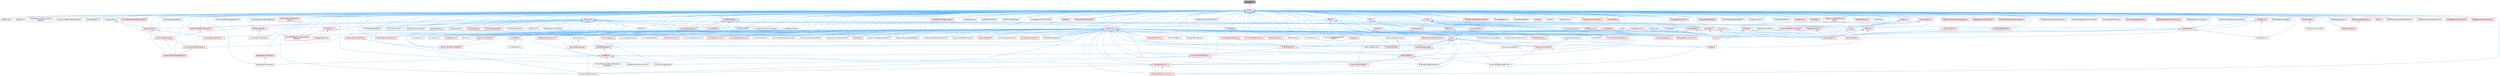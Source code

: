 digraph "StableSort.h"
{
 // INTERACTIVE_SVG=YES
 // LATEX_PDF_SIZE
  bgcolor="transparent";
  edge [fontname=Helvetica,fontsize=10,labelfontname=Helvetica,labelfontsize=10];
  node [fontname=Helvetica,fontsize=10,shape=box,height=0.2,width=0.4];
  Node1 [id="Node000001",label="StableSort.h",height=0.2,width=0.4,color="gray40", fillcolor="grey60", style="filled", fontcolor="black",tooltip=" "];
  Node1 -> Node2 [id="edge1_Node000001_Node000002",dir="back",color="steelblue1",style="solid",tooltip=" "];
  Node2 [id="Node000002",label="Array.h",height=0.2,width=0.4,color="red", fillcolor="#FFF0F0", style="filled",URL="$df/dd0/Array_8h.html",tooltip=" "];
  Node2 -> Node3 [id="edge2_Node000002_Node000003",dir="back",color="steelblue1",style="solid",tooltip=" "];
  Node3 [id="Node000003",label="ABTesting.h",height=0.2,width=0.4,color="grey40", fillcolor="white", style="filled",URL="$d6/dec/ABTesting_8h.html",tooltip=" "];
  Node2 -> Node4 [id="edge3_Node000002_Node000004",dir="back",color="steelblue1",style="solid",tooltip=" "];
  Node4 [id="Node000004",label="AIHelpers.h",height=0.2,width=0.4,color="grey40", fillcolor="white", style="filled",URL="$d1/d0d/AIHelpers_8h.html",tooltip=" "];
  Node2 -> Node5 [id="edge4_Node000002_Node000005",dir="back",color="steelblue1",style="solid",tooltip=" "];
  Node5 [id="Node000005",label="ActorElementEditorAssetData\lInterface.h",height=0.2,width=0.4,color="grey40", fillcolor="white", style="filled",URL="$d9/d7b/ActorElementEditorAssetDataInterface_8h.html",tooltip=" "];
  Node2 -> Node6 [id="edge5_Node000002_Node000006",dir="back",color="steelblue1",style="solid",tooltip=" "];
  Node6 [id="Node000006",label="ActorSoundParameterInterface.h",height=0.2,width=0.4,color="grey40", fillcolor="white", style="filled",URL="$de/d9f/ActorSoundParameterInterface_8h.html",tooltip=" "];
  Node2 -> Node7 [id="edge6_Node000002_Node000007",dir="back",color="steelblue1",style="solid",tooltip=" "];
  Node7 [id="Node000007",label="AndroidJavaEnv.h",height=0.2,width=0.4,color="grey40", fillcolor="white", style="filled",URL="$d6/d94/AndroidJavaEnv_8h.html",tooltip=" "];
  Node2 -> Node8 [id="edge7_Node000002_Node000008",dir="back",color="steelblue1",style="solid",tooltip=" "];
  Node8 [id="Node000008",label="AnimDataModelHasher.h",height=0.2,width=0.4,color="grey40", fillcolor="white", style="filled",URL="$d1/d21/AnimDataModelHasher_8h.html",tooltip=" "];
  Node2 -> Node9 [id="edge8_Node000002_Node000009",dir="back",color="steelblue1",style="solid",tooltip=" "];
  Node9 [id="Node000009",label="AnimDataModelNotifyCollector.h",height=0.2,width=0.4,color="red", fillcolor="#FFF0F0", style="filled",URL="$dc/d99/AnimDataModelNotifyCollector_8h.html",tooltip=" "];
  Node2 -> Node178 [id="edge9_Node000002_Node000178",dir="back",color="steelblue1",style="solid",tooltip=" "];
  Node178 [id="Node000178",label="AnimGraphAttributes.h",height=0.2,width=0.4,color="grey40", fillcolor="white", style="filled",URL="$d3/d40/AnimGraphAttributes_8h.html",tooltip=" "];
  Node2 -> Node179 [id="edge10_Node000002_Node000179",dir="back",color="steelblue1",style="solid",tooltip=" "];
  Node179 [id="Node000179",label="AnimNodeEditMode.h",height=0.2,width=0.4,color="grey40", fillcolor="white", style="filled",URL="$df/df6/AnimNodeEditMode_8h.html",tooltip=" "];
  Node2 -> Node180 [id="edge11_Node000002_Node000180",dir="back",color="steelblue1",style="solid",tooltip=" "];
  Node180 [id="Node000180",label="AnimSequenceHelpers.h",height=0.2,width=0.4,color="grey40", fillcolor="white", style="filled",URL="$dd/d12/AnimSequenceHelpers_8h.html",tooltip=" "];
  Node2 -> Node181 [id="edge12_Node000002_Node000181",dir="back",color="steelblue1",style="solid",tooltip=" "];
  Node181 [id="Node000181",label="App.h",height=0.2,width=0.4,color="red", fillcolor="#FFF0F0", style="filled",URL="$de/d8b/App_8h.html",tooltip=" "];
  Node181 -> Node183 [id="edge13_Node000181_Node000183",dir="back",color="steelblue1",style="solid",tooltip=" "];
  Node183 [id="Node000183",label="Core.h",height=0.2,width=0.4,color="red", fillcolor="#FFF0F0", style="filled",URL="$d6/dd7/Core_8h.html",tooltip=" "];
  Node181 -> Node189 [id="edge14_Node000181_Node000189",dir="back",color="steelblue1",style="solid",tooltip=" "];
  Node189 [id="Node000189",label="CoreSharedPCH.h",height=0.2,width=0.4,color="red", fillcolor="#FFF0F0", style="filled",URL="$d8/de5/CoreSharedPCH_8h.html",tooltip=" "];
  Node2 -> Node1000 [id="edge15_Node000002_Node001000",dir="back",color="steelblue1",style="solid",tooltip=" "];
  Node1000 [id="Node001000",label="ArchiveFindCulprit.h",height=0.2,width=0.4,color="red", fillcolor="#FFF0F0", style="filled",URL="$de/d30/ArchiveFindCulprit_8h.html",tooltip=" "];
  Node2 -> Node1001 [id="edge16_Node000002_Node001001",dir="back",color="steelblue1",style="solid",tooltip=" "];
  Node1001 [id="Node001001",label="ArchiveHasReferences.h",height=0.2,width=0.4,color="grey40", fillcolor="white", style="filled",URL="$d8/df1/ArchiveHasReferences_8h.html",tooltip=" "];
  Node2 -> Node1002 [id="edge17_Node000002_Node001002",dir="back",color="steelblue1",style="solid",tooltip=" "];
  Node1002 [id="Node001002",label="ArchiveLoadCompressedProxy.h",height=0.2,width=0.4,color="grey40", fillcolor="white", style="filled",URL="$d0/deb/ArchiveLoadCompressedProxy_8h.html",tooltip=" "];
  Node2 -> Node1003 [id="edge18_Node000002_Node001003",dir="back",color="steelblue1",style="solid",tooltip=" "];
  Node1003 [id="Node001003",label="ArchiveObjectCrc32.h",height=0.2,width=0.4,color="red", fillcolor="#FFF0F0", style="filled",URL="$d8/d12/ArchiveObjectCrc32_8h.html",tooltip=" "];
  Node2 -> Node1004 [id="edge19_Node000002_Node001004",dir="back",color="steelblue1",style="solid",tooltip=" "];
  Node1004 [id="Node001004",label="ArchiveSaveCompressedProxy.h",height=0.2,width=0.4,color="grey40", fillcolor="white", style="filled",URL="$d4/dee/ArchiveSaveCompressedProxy_8h.html",tooltip=" "];
  Node2 -> Node1005 [id="edge20_Node000002_Node001005",dir="back",color="steelblue1",style="solid",tooltip=" "];
  Node1005 [id="Node001005",label="ArchiveSerializedProperty\lChain.h",height=0.2,width=0.4,color="red", fillcolor="#FFF0F0", style="filled",URL="$d0/dd3/ArchiveSerializedPropertyChain_8h.html",tooltip=" "];
  Node2 -> Node1010 [id="edge21_Node000002_Node001010",dir="back",color="steelblue1",style="solid",tooltip=" "];
  Node1010 [id="Node001010",label="ArchiveShowReferences.h",height=0.2,width=0.4,color="red", fillcolor="#FFF0F0", style="filled",URL="$db/d28/ArchiveShowReferences_8h.html",tooltip=" "];
  Node2 -> Node1011 [id="edge22_Node000002_Node001011",dir="back",color="steelblue1",style="solid",tooltip=" "];
  Node1011 [id="Node001011",label="ArchiveStackTrace.h",height=0.2,width=0.4,color="grey40", fillcolor="white", style="filled",URL="$d9/d16/ArchiveStackTrace_8h.html",tooltip=" "];
  Node2 -> Node1012 [id="edge23_Node000002_Node001012",dir="back",color="steelblue1",style="solid",tooltip=" "];
  Node1012 [id="Node001012",label="ArchiveUObjectFromStructured\lArchive.h",height=0.2,width=0.4,color="red", fillcolor="#FFF0F0", style="filled",URL="$d2/d52/ArchiveUObjectFromStructuredArchive_8h.html",tooltip=" "];
  Node2 -> Node1013 [id="edge24_Node000002_Node001013",dir="back",color="steelblue1",style="solid",tooltip=" "];
  Node1013 [id="Node001013",label="ArrayBuilder.h",height=0.2,width=0.4,color="grey40", fillcolor="white", style="filled",URL="$d1/d4b/ArrayBuilder_8h.html",tooltip=" "];
  Node1013 -> Node183 [id="edge25_Node001013_Node000183",dir="back",color="steelblue1",style="solid",tooltip=" "];
  Node2 -> Node1014 [id="edge26_Node000002_Node001014",dir="back",color="steelblue1",style="solid",tooltip=" "];
  Node1014 [id="Node001014",label="ArrayReader.h",height=0.2,width=0.4,color="grey40", fillcolor="white", style="filled",URL="$d8/d40/ArrayReader_8h.html",tooltip=" "];
  Node1014 -> Node183 [id="edge27_Node001014_Node000183",dir="back",color="steelblue1",style="solid",tooltip=" "];
  Node2 -> Node1015 [id="edge28_Node000002_Node001015",dir="back",color="steelblue1",style="solid",tooltip=" "];
  Node1015 [id="Node001015",label="ArrayView.h",height=0.2,width=0.4,color="red", fillcolor="#FFF0F0", style="filled",URL="$d7/df4/ArrayView_8h.html",tooltip=" "];
  Node1015 -> Node8 [id="edge29_Node001015_Node000008",dir="back",color="steelblue1",style="solid",tooltip=" "];
  Node1015 -> Node1011 [id="edge30_Node001015_Node001011",dir="back",color="steelblue1",style="solid",tooltip=" "];
  Node1015 -> Node1019 [id="edge31_Node001015_Node001019",dir="back",color="steelblue1",style="solid",tooltip=" "];
  Node1019 [id="Node001019",label="AssetData.h",height=0.2,width=0.4,color="red", fillcolor="#FFF0F0", style="filled",URL="$d9/d19/AssetData_8h.html",tooltip=" "];
  Node1019 -> Node1039 [id="edge32_Node001019_Node001039",dir="back",color="steelblue1",style="solid",tooltip=" "];
  Node1039 [id="Node001039",label="AssetRegistryGenerator.h",height=0.2,width=0.4,color="grey40", fillcolor="white", style="filled",URL="$df/dd1/AssetRegistryGenerator_8h.html",tooltip=" "];
  Node1019 -> Node1041 [id="edge33_Node001019_Node001041",dir="back",color="steelblue1",style="solid",tooltip=" "];
  Node1041 [id="Node001041",label="AssetSourceFilenameCache.h",height=0.2,width=0.4,color="grey40", fillcolor="white", style="filled",URL="$dd/d16/AssetSourceFilenameCache_8h.html",tooltip=" "];
  Node1019 -> Node1057 [id="edge34_Node001019_Node001057",dir="back",color="steelblue1",style="solid",tooltip=" "];
  Node1057 [id="Node001057",label="CollectionDragDropOp.h",height=0.2,width=0.4,color="grey40", fillcolor="white", style="filled",URL="$d6/d23/CollectionDragDropOp_8h.html",tooltip=" "];
  Node1019 -> Node1195 [id="edge35_Node001019_Node001195",dir="back",color="steelblue1",style="solid",tooltip=" "];
  Node1195 [id="Node001195",label="EdGraphSchema_K2.h",height=0.2,width=0.4,color="red", fillcolor="#FFF0F0", style="filled",URL="$d0/dcf/EdGraphSchema__K2_8h.html",tooltip=" "];
  Node1195 -> Node1199 [id="edge36_Node001195_Node001199",dir="back",color="steelblue1",style="solid",tooltip=" "];
  Node1199 [id="Node001199",label="BlueprintTypePromotion.h",height=0.2,width=0.4,color="grey40", fillcolor="white", style="filled",URL="$d2/d23/BlueprintTypePromotion_8h.html",tooltip=" "];
  Node1195 -> Node1200 [id="edge37_Node001195_Node001200",dir="back",color="steelblue1",style="solid",tooltip=" "];
  Node1200 [id="Node001200",label="EdGraphSchema_K2_Actions.h",height=0.2,width=0.4,color="red", fillcolor="#FFF0F0", style="filled",URL="$d8/d9c/EdGraphSchema__K2__Actions_8h.html",tooltip=" "];
  Node1019 -> Node1359 [id="edge38_Node001019_Node001359",dir="back",color="steelblue1",style="solid",tooltip=" "];
  Node1359 [id="Node001359",label="ExternalObjectAndActorDependency\lGatherer.h",height=0.2,width=0.4,color="grey40", fillcolor="white", style="filled",URL="$d3/d4e/ExternalObjectAndActorDependencyGatherer_8h.html",tooltip=" "];
  Node1015 -> Node1521 [id="edge39_Node001015_Node001521",dir="back",color="steelblue1",style="solid",tooltip=" "];
  Node1521 [id="Node001521",label="AsyncLoading2.h",height=0.2,width=0.4,color="red", fillcolor="#FFF0F0", style="filled",URL="$dd/db7/AsyncLoading2_8h.html",tooltip=" "];
  Node1015 -> Node1551 [id="edge40_Node001015_Node001551",dir="back",color="steelblue1",style="solid",tooltip=" "];
  Node1551 [id="Node001551",label="BezierChannelCurveModel.h",height=0.2,width=0.4,color="red", fillcolor="#FFF0F0", style="filled",URL="$d3/d63/BezierChannelCurveModel_8h.html",tooltip=" "];
  Node1015 -> Node1555 [id="edge41_Node001015_Node001555",dir="back",color="steelblue1",style="solid",tooltip=" "];
  Node1555 [id="Node001555",label="BlueprintAssetHandler.h",height=0.2,width=0.4,color="grey40", fillcolor="white", style="filled",URL="$d0/d84/BlueprintAssetHandler_8h.html",tooltip=" "];
  Node1015 -> Node1557 [id="edge42_Node001015_Node001557",dir="back",color="steelblue1",style="solid",tooltip=" "];
  Node1557 [id="Node001557",label="BoolPropertyTrackEditor.h",height=0.2,width=0.4,color="red", fillcolor="#FFF0F0", style="filled",URL="$db/d07/BoolPropertyTrackEditor_8h.html",tooltip=" "];
  Node1015 -> Node1559 [id="edge43_Node001015_Node001559",dir="back",color="steelblue1",style="solid",tooltip=" "];
  Node1559 [id="Node001559",label="BulkDataRegistry.h",height=0.2,width=0.4,color="grey40", fillcolor="white", style="filled",URL="$da/db4/BulkDataRegistry_8h.html",tooltip=" "];
  Node1015 -> Node1781 [id="edge44_Node001015_Node001781",dir="back",color="steelblue1",style="solid",tooltip=" "];
  Node1781 [id="Node001781",label="CategoryModel.h",height=0.2,width=0.4,color="grey40", fillcolor="white", style="filled",URL="$db/dfe/CategoryModel_8h.html",tooltip=" "];
  Node1015 -> Node3023 [id="edge45_Node001015_Node003023",dir="back",color="steelblue1",style="solid",tooltip=" "];
  Node3023 [id="Node003023",label="ChannelCurveModel.h",height=0.2,width=0.4,color="red", fillcolor="#FFF0F0", style="filled",URL="$de/dfa/ChannelCurveModel_8h.html",tooltip=" "];
  Node3023 -> Node1551 [id="edge46_Node003023_Node001551",dir="back",color="steelblue1",style="solid",tooltip=" "];
  Node1015 -> Node1782 [id="edge47_Node001015_Node001782",dir="back",color="steelblue1",style="solid",tooltip=" "];
  Node1782 [id="Node001782",label="ChannelModel.h",height=0.2,width=0.4,color="red", fillcolor="#FFF0F0", style="filled",URL="$de/d30/ChannelModel_8h.html",tooltip=" "];
  Node1015 -> Node4208 [id="edge48_Node001015_Node004208",dir="back",color="steelblue1",style="solid",tooltip=" "];
  Node4208 [id="Node004208",label="CompositeBuffer.h",height=0.2,width=0.4,color="red", fillcolor="#FFF0F0", style="filled",URL="$da/d4b/CompositeBuffer_8h.html",tooltip=" "];
  Node4208 -> Node1605 [id="edge49_Node004208_Node001605",dir="back",color="steelblue1",style="solid",tooltip=" "];
  Node1605 [id="Node001605",label="CompactBinaryPackage.h",height=0.2,width=0.4,color="grey40", fillcolor="white", style="filled",URL="$de/d7e/CompactBinaryPackage_8h.html",tooltip=" "];
  Node1015 -> Node3025 [id="edge50_Node001015_Node003025",dir="back",color="steelblue1",style="solid",tooltip=" "];
  Node3025 [id="Node003025",label="ConstraintChannelCurveModel.h",height=0.2,width=0.4,color="grey40", fillcolor="white", style="filled",URL="$d9/d5f/ConstraintChannelCurveModel_8h.html",tooltip=" "];
  Node1015 -> Node4213 [id="edge51_Node001015_Node004213",dir="back",color="steelblue1",style="solid",tooltip=" "];
  Node4213 [id="Node004213",label="ConvexHull2.h",height=0.2,width=0.4,color="grey40", fillcolor="white", style="filled",URL="$df/dc5/ConvexHull2_8h.html",tooltip=" "];
  Node1015 -> Node4214 [id="edge52_Node001015_Node004214",dir="back",color="steelblue1",style="solid",tooltip=" "];
  Node4214 [id="Node004214",label="ConvexHull3.h",height=0.2,width=0.4,color="grey40", fillcolor="white", style="filled",URL="$d2/d83/ConvexHull3_8h.html",tooltip=" "];
  Node1015 -> Node1564 [id="edge53_Node001015_Node001564",dir="back",color="steelblue1",style="solid",tooltip=" "];
  Node1564 [id="Node001564",label="CookPackageSplitter.h",height=0.2,width=0.4,color="red", fillcolor="#FFF0F0", style="filled",URL="$da/db3/CookPackageSplitter_8h.html",tooltip=" "];
  Node1015 -> Node183 [id="edge54_Node001015_Node000183",dir="back",color="steelblue1",style="solid",tooltip=" "];
  Node1015 -> Node1613 [id="edge55_Node001015_Node001613",dir="back",color="steelblue1",style="solid",tooltip=" "];
  Node1613 [id="Node001613",label="CoreDelegates.h",height=0.2,width=0.4,color="red", fillcolor="#FFF0F0", style="filled",URL="$d9/dc2/CoreDelegates_8h.html",tooltip=" "];
  Node1613 -> Node183 [id="edge56_Node001613_Node000183",dir="back",color="steelblue1",style="solid",tooltip=" "];
  Node1613 -> Node189 [id="edge57_Node001613_Node000189",dir="back",color="steelblue1",style="solid",tooltip=" "];
  Node1015 -> Node4215 [id="edge58_Node001015_Node004215",dir="back",color="steelblue1",style="solid",tooltip=" "];
  Node4215 [id="Node004215",label="CoreRedirects.h",height=0.2,width=0.4,color="red", fillcolor="#FFF0F0", style="filled",URL="$d1/d15/CoreRedirects_8h.html",tooltip=" "];
  Node1015 -> Node189 [id="edge59_Node001015_Node000189",dir="back",color="steelblue1",style="solid",tooltip=" "];
  Node1015 -> Node1645 [id="edge60_Node001015_Node001645",dir="back",color="steelblue1",style="solid",tooltip=" "];
  Node1645 [id="Node001645",label="CurveEditor.h",height=0.2,width=0.4,color="red", fillcolor="#FFF0F0", style="filled",URL="$d1/d27/CurveEditor_8h.html",tooltip=" "];
  Node1645 -> Node1655 [id="edge61_Node001645_Node001655",dir="back",color="steelblue1",style="solid",tooltip=" "];
  Node1655 [id="Node001655",label="CurveEditorUtils.h",height=0.2,width=0.4,color="grey40", fillcolor="white", style="filled",URL="$d3/d81/CurveEditorUtils_8h.html",tooltip=" "];
  Node1015 -> Node4216 [id="edge62_Node001015_Node004216",dir="back",color="steelblue1",style="solid",tooltip=" "];
  Node4216 [id="Node004216",label="CurveEditorSelection.h",height=0.2,width=0.4,color="red", fillcolor="#FFF0F0", style="filled",URL="$d3/def/CurveEditorSelection_8h.html",tooltip=" "];
  Node4216 -> Node1645 [id="edge63_Node004216_Node001645",dir="back",color="steelblue1",style="solid",tooltip=" "];
  Node1015 -> Node4218 [id="edge64_Node001015_Node004218",dir="back",color="steelblue1",style="solid",tooltip=" "];
  Node4218 [id="Node004218",label="CurveEditorTree.h",height=0.2,width=0.4,color="grey40", fillcolor="white", style="filled",URL="$dc/d32/CurveEditorTree_8h.html",tooltip=" "];
  Node4218 -> Node1645 [id="edge65_Node004218_Node001645",dir="back",color="steelblue1",style="solid",tooltip=" "];
  Node1015 -> Node4219 [id="edge66_Node001015_Node004219",dir="back",color="steelblue1",style="solid",tooltip=" "];
  Node4219 [id="Node004219",label="CurveEditorTreeFilter.h",height=0.2,width=0.4,color="grey40", fillcolor="white", style="filled",URL="$d6/dcd/CurveEditorTreeFilter_8h.html",tooltip=" "];
  Node1015 -> Node3026 [id="edge67_Node001015_Node003026",dir="back",color="steelblue1",style="solid",tooltip=" "];
  Node3026 [id="Node003026",label="CurveModel.h",height=0.2,width=0.4,color="red", fillcolor="#FFF0F0", style="filled",URL="$de/d1c/CurveModel_8h.html",tooltip=" "];
  Node3026 -> Node3023 [id="edge68_Node003026_Node003023",dir="back",color="steelblue1",style="solid",tooltip=" "];
  Node3026 -> Node1645 [id="edge69_Node003026_Node001645",dir="back",color="steelblue1",style="solid",tooltip=" "];
  Node3026 -> Node1655 [id="edge70_Node003026_Node001655",dir="back",color="steelblue1",style="solid",tooltip=" "];
  Node1015 -> Node4220 [id="edge71_Node001015_Node004220",dir="back",color="steelblue1",style="solid",tooltip=" "];
  Node4220 [id="Node004220",label="Delaunay2.h",height=0.2,width=0.4,color="grey40", fillcolor="white", style="filled",URL="$d2/d4c/Delaunay2_8h.html",tooltip=" "];
  Node1015 -> Node4221 [id="edge72_Node001015_Node004221",dir="back",color="steelblue1",style="solid",tooltip=" "];
  Node4221 [id="Node004221",label="Delaunay3.h",height=0.2,width=0.4,color="grey40", fillcolor="white", style="filled",URL="$d1/d5b/Delaunay3_8h.html",tooltip=" "];
  Node1015 -> Node4222 [id="edge73_Node001015_Node004222",dir="back",color="steelblue1",style="solid",tooltip=" "];
  Node4222 [id="Node004222",label="DetectExteriorVisibility.h",height=0.2,width=0.4,color="grey40", fillcolor="white", style="filled",URL="$da/d70/DetectExteriorVisibility_8h.html",tooltip=" "];
  Node1015 -> Node4223 [id="edge74_Node001015_Node004223",dir="back",color="steelblue1",style="solid",tooltip=" "];
  Node4223 [id="Node004223",label="DynamicMesh3.h",height=0.2,width=0.4,color="red", fillcolor="#FFF0F0", style="filled",URL="$d5/d34/DynamicMesh3_8h.html",tooltip=" "];
  Node4223 -> Node4226 [id="edge75_Node004223_Node004226",dir="back",color="steelblue1",style="solid",tooltip=" "];
  Node4226 [id="Node004226",label="ConvexDecomposition3.h",height=0.2,width=0.4,color="red", fillcolor="#FFF0F0", style="filled",URL="$d4/d2b/ConvexDecomposition3_8h.html",tooltip=" "];
  Node4223 -> Node4232 [id="edge76_Node004223_Node004232",dir="back",color="steelblue1",style="solid",tooltip=" "];
  Node4232 [id="Node004232",label="DynamicMeshChangeTracker.h",height=0.2,width=0.4,color="red", fillcolor="#FFF0F0", style="filled",URL="$dd/df0/DynamicMeshChangeTracker_8h.html",tooltip=" "];
  Node4223 -> Node4284 [id="edge77_Node004223_Node004284",dir="back",color="steelblue1",style="solid",tooltip=" "];
  Node4284 [id="Node004284",label="DynamicMeshOverlay.h",height=0.2,width=0.4,color="red", fillcolor="#FFF0F0", style="filled",URL="$de/d26/DynamicMeshOverlay_8h.html",tooltip=" "];
  Node4284 -> Node4231 [id="edge78_Node004284_Node004231",dir="back",color="steelblue1",style="solid",tooltip=" "];
  Node4231 [id="Node004231",label="DynamicMeshAttributeSet.h",height=0.2,width=0.4,color="red", fillcolor="#FFF0F0", style="filled",URL="$d1/d88/DynamicMeshAttributeSet_8h.html",tooltip=" "];
  Node4231 -> Node4232 [id="edge79_Node004231_Node004232",dir="back",color="steelblue1",style="solid",tooltip=" "];
  Node4284 -> Node4232 [id="edge80_Node004284_Node004232",dir="back",color="steelblue1",style="solid",tooltip=" "];
  Node1015 -> Node4231 [id="edge81_Node001015_Node004231",dir="back",color="steelblue1",style="solid",tooltip=" "];
  Node1015 -> Node4284 [id="edge82_Node001015_Node004284",dir="back",color="steelblue1",style="solid",tooltip=" "];
  Node1015 -> Node4278 [id="edge83_Node001015_Node004278",dir="back",color="steelblue1",style="solid",tooltip=" "];
  Node4278 [id="Node004278",label="DynamicMeshSculptLayers.h",height=0.2,width=0.4,color="red", fillcolor="#FFF0F0", style="filled",URL="$da/df3/DynamicMeshSculptLayers_8h.html",tooltip=" "];
  Node4278 -> Node4231 [id="edge84_Node004278_Node004231",dir="back",color="steelblue1",style="solid",tooltip=" "];
  Node1015 -> Node1200 [id="edge85_Node001015_Node001200",dir="back",color="steelblue1",style="solid",tooltip=" "];
  Node1015 -> Node4359 [id="edge86_Node001015_Node004359",dir="back",color="steelblue1",style="solid",tooltip=" "];
  Node4359 [id="Node004359",label="FileHelper.h",height=0.2,width=0.4,color="red", fillcolor="#FFF0F0", style="filled",URL="$d8/dfe/FileHelper_8h.html",tooltip=" "];
  Node4359 -> Node183 [id="edge87_Node004359_Node000183",dir="back",color="steelblue1",style="solid",tooltip=" "];
  Node4359 -> Node189 [id="edge88_Node004359_Node000189",dir="back",color="steelblue1",style="solid",tooltip=" "];
  Node1015 -> Node4362 [id="edge89_Node001015_Node004362",dir="back",color="steelblue1",style="solid",tooltip=" "];
  Node4362 [id="Node004362",label="FileRegions.h",height=0.2,width=0.4,color="red", fillcolor="#FFF0F0", style="filled",URL="$d0/d11/FileRegions_8h.html",tooltip=" "];
  Node4362 -> Node1012 [id="edge90_Node004362_Node001012",dir="back",color="steelblue1",style="solid",tooltip=" "];
  Node4362 -> Node2502 [id="edge91_Node004362_Node002502",dir="back",color="steelblue1",style="solid",tooltip=" "];
  Node2502 [id="Node002502",label="BulkData.h",height=0.2,width=0.4,color="red", fillcolor="#FFF0F0", style="filled",URL="$d4/d8e/BulkData_8h.html",tooltip=" "];
  Node4362 -> Node4363 [id="edge92_Node004362_Node004363",dir="back",color="steelblue1",style="solid",tooltip=" "];
  Node4363 [id="Node004363",label="FileRegionArchive.h",height=0.2,width=0.4,color="red", fillcolor="#FFF0F0", style="filled",URL="$d1/dfe/FileRegionArchive_8h.html",tooltip=" "];
  Node1015 -> Node6842 [id="edge93_Node001015_Node006842",dir="back",color="steelblue1",style="solid",tooltip=" "];
  Node6842 [id="Node006842",label="FindReferencersArchive.h",height=0.2,width=0.4,color="red", fillcolor="#FFF0F0", style="filled",URL="$d5/d8f/FindReferencersArchive_8h.html",tooltip=" "];
  Node1015 -> Node7940 [id="edge94_Node001015_Node007940",dir="back",color="steelblue1",style="solid",tooltip=" "];
  Node7940 [id="Node007940",label="FitKDOP3.h",height=0.2,width=0.4,color="grey40", fillcolor="white", style="filled",URL="$d8/ded/FitKDOP3_8h.html",tooltip=" "];
  Node2 -> Node4560 [id="edge95_Node000002_Node004560",dir="back",color="steelblue1",style="solid",tooltip=" "];
  Node4560 [id="Node004560",label="AssetBundleData.h",height=0.2,width=0.4,color="red", fillcolor="#FFF0F0", style="filled",URL="$df/d47/AssetBundleData_8h.html",tooltip=" "];
  Node4560 -> Node1019 [id="edge96_Node004560_Node001019",dir="back",color="steelblue1",style="solid",tooltip=" "];
  Node2 -> Node1019 [id="edge97_Node000002_Node001019",dir="back",color="steelblue1",style="solid",tooltip=" "];
  Node2 -> Node4537 [id="edge98_Node000002_Node004537",dir="back",color="steelblue1",style="solid",tooltip=" "];
  Node4537 [id="Node004537",label="AssetImportTask.h",height=0.2,width=0.4,color="grey40", fillcolor="white", style="filled",URL="$d7/d65/AssetImportTask_8h.html",tooltip=" "];
  Node2 -> Node4578 [id="edge99_Node000002_Node004578",dir="back",color="steelblue1",style="solid",tooltip=" "];
  Node4578 [id="Node004578",label="AssetManagerTypes.h",height=0.2,width=0.4,color="red", fillcolor="#FFF0F0", style="filled",URL="$d6/d98/AssetManagerTypes_8h.html",tooltip=" "];
  Node2 -> Node1039 [id="edge100_Node000002_Node001039",dir="back",color="steelblue1",style="solid",tooltip=" "];
  Node2 -> Node6420 [id="edge101_Node000002_Node006420",dir="back",color="steelblue1",style="solid",tooltip=" "];
  Node6420 [id="Node006420",label="AssetRegistryInterface.h",height=0.2,width=0.4,color="red", fillcolor="#FFF0F0", style="filled",URL="$d5/d26/AssetRegistryInterface_8h.html",tooltip=" "];
  Node6420 -> Node1039 [id="edge102_Node006420_Node001039",dir="back",color="steelblue1",style="solid",tooltip=" "];
  Node2 -> Node4366 [id="edge103_Node000002_Node004366",dir="back",color="steelblue1",style="solid",tooltip=" "];
  Node4366 [id="Node004366",label="AssetRegistryTagsContext.h",height=0.2,width=0.4,color="red", fillcolor="#FFF0F0", style="filled",URL="$d1/d74/AssetRegistryTagsContext_8h.html",tooltip=" "];
  Node2 -> Node1041 [id="edge104_Node000002_Node001041",dir="back",color="steelblue1",style="solid",tooltip=" "];
  Node2 -> Node6593 [id="edge105_Node000002_Node006593",dir="back",color="steelblue1",style="solid",tooltip=" "];
  Node6593 [id="Node006593",label="AssetTypeActions_SoundBase.h",height=0.2,width=0.4,color="grey40", fillcolor="white", style="filled",URL="$db/d4e/AssetTypeActions__SoundBase_8h.html",tooltip=" "];
  Node2 -> Node1521 [id="edge106_Node000002_Node001521",dir="back",color="steelblue1",style="solid",tooltip=" "];
  Node2 -> Node6819 [id="edge107_Node000002_Node006819",dir="back",color="steelblue1",style="solid",tooltip=" "];
  Node6819 [id="Node006819",label="AudioAnalytics.h",height=0.2,width=0.4,color="grey40", fillcolor="white", style="filled",URL="$dc/d3f/AudioAnalytics_8h.html",tooltip=" "];
  Node2 -> Node861 [id="edge108_Node000002_Node000861",dir="back",color="steelblue1",style="solid",tooltip=" "];
  Node861 [id="Node000861",label="AudioEditorModule.h",height=0.2,width=0.4,color="grey40", fillcolor="white", style="filled",URL="$d4/d28/AudioEditorModule_8h.html",tooltip=" "];
  Node2 -> Node6421 [id="edge109_Node000002_Node006421",dir="back",color="steelblue1",style="solid",tooltip=" "];
  Node6421 [id="Node006421",label="AudioFormatSettings.h",height=0.2,width=0.4,color="grey40", fillcolor="white", style="filled",URL="$d7/d79/AudioFormatSettings_8h.html",tooltip=" "];
  Node2 -> Node4540 [id="edge110_Node000002_Node004540",dir="back",color="steelblue1",style="solid",tooltip=" "];
  Node4540 [id="Node004540",label="AutomatedAssetImportData.h",height=0.2,width=0.4,color="grey40", fillcolor="white", style="filled",URL="$dd/d4f/AutomatedAssetImportData_8h.html",tooltip=" "];
  Node2 -> Node8392 [id="edge111_Node000002_Node008392",dir="back",color="steelblue1",style="solid",tooltip=" "];
  Node8392 [id="Node008392",label="AverageOverlayToVertices.h",height=0.2,width=0.4,color="grey40", fillcolor="white", style="filled",URL="$d8/d66/AverageOverlayToVertices_8h.html",tooltip=" "];
  Node2 -> Node863 [id="edge112_Node000002_Node000863",dir="back",color="steelblue1",style="solid",tooltip=" "];
  Node863 [id="Node000863",label="BPVariableDragDropAction.h",height=0.2,width=0.4,color="grey40", fillcolor="white", style="filled",URL="$dd/d23/BPVariableDragDropAction_8h.html",tooltip=" "];
  Node2 -> Node8393 [id="edge113_Node000002_Node008393",dir="back",color="steelblue1",style="solid",tooltip=" "];
  Node8393 [id="Node008393",label="Base64.h",height=0.2,width=0.4,color="red", fillcolor="#FFF0F0", style="filled",URL="$d1/dbd/Base64_8h.html",tooltip=" "];
  Node2 -> Node1551 [id="edge114_Node000002_Node001551",dir="back",color="steelblue1",style="solid",tooltip=" "];
  Node2 -> Node8394 [id="edge115_Node000002_Node008394",dir="back",color="steelblue1",style="solid",tooltip=" "];
  Node8394 [id="Node008394",label="BinaryArchiveFormatter.h",height=0.2,width=0.4,color="red", fillcolor="#FFF0F0", style="filled",URL="$d2/d01/BinaryArchiveFormatter_8h.html",tooltip=" "];
  Node2 -> Node1791 [id="edge116_Node000002_Node001791",dir="back",color="steelblue1",style="solid",tooltip=" "];
  Node1791 [id="Node001791",label="BindingLifetimeTrackEditor.h",height=0.2,width=0.4,color="grey40", fillcolor="white", style="filled",URL="$db/d3c/BindingLifetimeTrackEditor_8h.html",tooltip=" "];
  Node2 -> Node8497 [id="edge117_Node000002_Node008497",dir="back",color="steelblue1",style="solid",tooltip=" "];
  Node8497 [id="Node008497",label="BitReader.h",height=0.2,width=0.4,color="red", fillcolor="#FFF0F0", style="filled",URL="$dd/d8b/BitReader_8h.html",tooltip=" "];
  Node8497 -> Node183 [id="edge118_Node008497_Node000183",dir="back",color="steelblue1",style="solid",tooltip=" "];
  Node8497 -> Node5158 [id="edge119_Node008497_Node005158",dir="back",color="steelblue1",style="solid",tooltip=" "];
  Node5158 [id="Node005158",label="CoreNet.h",height=0.2,width=0.4,color="red", fillcolor="#FFF0F0", style="filled",URL="$da/d1a/CoreNet_8h.html",tooltip=" "];
  Node8497 -> Node189 [id="edge120_Node008497_Node000189",dir="back",color="steelblue1",style="solid",tooltip=" "];
  Node2 -> Node8499 [id="edge121_Node000002_Node008499",dir="back",color="steelblue1",style="solid",tooltip=" "];
  Node8499 [id="Node008499",label="BitWriter.h",height=0.2,width=0.4,color="red", fillcolor="#FFF0F0", style="filled",URL="$d5/d10/BitWriter_8h.html",tooltip=" "];
  Node8499 -> Node183 [id="edge122_Node008499_Node000183",dir="back",color="steelblue1",style="solid",tooltip=" "];
  Node8499 -> Node5158 [id="edge123_Node008499_Node005158",dir="back",color="steelblue1",style="solid",tooltip=" "];
  Node8499 -> Node189 [id="edge124_Node008499_Node000189",dir="back",color="steelblue1",style="solid",tooltip=" "];
  Node2 -> Node4442 [id="edge125_Node000002_Node004442",dir="back",color="steelblue1",style="solid",tooltip=" "];
  Node4442 [id="Node004442",label="BlueprintActionDatabase.h",height=0.2,width=0.4,color="red", fillcolor="#FFF0F0", style="filled",URL="$d4/dae/BlueprintActionDatabase_8h.html",tooltip=" "];
  Node4442 -> Node1199 [id="edge126_Node004442_Node001199",dir="back",color="steelblue1",style="solid",tooltip=" "];
  Node2 -> Node2854 [id="edge127_Node000002_Node002854",dir="back",color="steelblue1",style="solid",tooltip=" "];
  Node2854 [id="Node002854",label="BlueprintActionFilter.h",height=0.2,width=0.4,color="red", fillcolor="#FFF0F0", style="filled",URL="$d5/d2a/BlueprintActionFilter_8h.html",tooltip=" "];
  Node2854 -> Node864 [id="edge128_Node002854_Node000864",dir="back",color="steelblue1",style="solid",tooltip=" "];
  Node864 [id="Node000864",label="BlueprintDragDropMenuItem.h",height=0.2,width=0.4,color="grey40", fillcolor="white", style="filled",URL="$dc/deb/BlueprintDragDropMenuItem_8h.html",tooltip=" "];
  Node2 -> Node1062 [id="edge129_Node000002_Node001062",dir="back",color="steelblue1",style="solid",tooltip=" "];
  Node1062 [id="Node001062",label="BlueprintActionMenuBuilder.h",height=0.2,width=0.4,color="grey40", fillcolor="white", style="filled",URL="$dd/dea/BlueprintActionMenuBuilder_8h.html",tooltip=" "];
  Node2 -> Node1063 [id="edge130_Node000002_Node001063",dir="back",color="steelblue1",style="solid",tooltip=" "];
  Node1063 [id="Node001063",label="BlueprintActionMenuItem.h",height=0.2,width=0.4,color="grey40", fillcolor="white", style="filled",URL="$d8/dca/BlueprintActionMenuItem_8h.html",tooltip=" "];
  Node2 -> Node1555 [id="edge131_Node000002_Node001555",dir="back",color="steelblue1",style="solid",tooltip=" "];
  Node2 -> Node4542 [id="edge132_Node000002_Node004542",dir="back",color="steelblue1",style="solid",tooltip=" "];
  Node4542 [id="Node004542",label="BlueprintCompilerExtension.h",height=0.2,width=0.4,color="grey40", fillcolor="white", style="filled",URL="$d3/dc0/BlueprintCompilerExtension_8h.html",tooltip=" "];
  Node2 -> Node864 [id="edge133_Node000002_Node000864",dir="back",color="steelblue1",style="solid",tooltip=" "];
  Node2 -> Node862 [id="edge134_Node000002_Node000862",dir="back",color="steelblue1",style="solid",tooltip=" "];
  Node862 [id="Node000862",label="BlueprintEditor.h",height=0.2,width=0.4,color="red", fillcolor="#FFF0F0", style="filled",URL="$df/d7d/BlueprintEditor_8h.html",tooltip=" "];
  Node862 -> Node863 [id="edge135_Node000862_Node000863",dir="back",color="steelblue1",style="solid",tooltip=" "];
  Node862 -> Node864 [id="edge136_Node000862_Node000864",dir="back",color="steelblue1",style="solid",tooltip=" "];
  Node862 -> Node865 [id="edge137_Node000862_Node000865",dir="back",color="steelblue1",style="solid",tooltip=" "];
  Node865 [id="Node000865",label="BlueprintEditorModes.h",height=0.2,width=0.4,color="red", fillcolor="#FFF0F0", style="filled",URL="$d9/d70/BlueprintEditorModes_8h.html",tooltip=" "];
  Node2 -> Node865 [id="edge138_Node000002_Node000865",dir="back",color="steelblue1",style="solid",tooltip=" "];
  Node2 -> Node874 [id="edge139_Node000002_Node000874",dir="back",color="steelblue1",style="solid",tooltip=" "];
  Node874 [id="Node000874",label="BlueprintEditorModule.h",height=0.2,width=0.4,color="grey40", fillcolor="white", style="filled",URL="$df/d39/BlueprintEditorModule_8h.html",tooltip=" "];
  Node874 -> Node862 [id="edge140_Node000874_Node000862",dir="back",color="steelblue1",style="solid",tooltip=" "];
  Node2 -> Node1337 [id="edge141_Node000002_Node001337",dir="back",color="steelblue1",style="solid",tooltip=" "];
  Node1337 [id="Node001337",label="BlueprintEditorSettings.h",height=0.2,width=0.4,color="red", fillcolor="#FFF0F0", style="filled",URL="$d4/dbc/BlueprintEditorSettings_8h.html",tooltip=" "];
  Node1337 -> Node1199 [id="edge142_Node001337_Node001199",dir="back",color="steelblue1",style="solid",tooltip=" "];
  Node2 -> Node6618 [id="edge143_Node000002_Node006618",dir="back",color="steelblue1",style="solid",tooltip=" "];
  Node6618 [id="Node006618",label="BlueprintGraphModule.h",height=0.2,width=0.4,color="grey40", fillcolor="white", style="filled",URL="$d8/d11/BlueprintGraphModule_8h.html",tooltip=" "];
  Node6618 -> Node2854 [id="edge144_Node006618_Node002854",dir="back",color="steelblue1",style="solid",tooltip=" "];
  Node2 -> Node5983 [id="edge145_Node000002_Node005983",dir="back",color="steelblue1",style="solid",tooltip=" "];
  Node5983 [id="Node005983",label="BlueprintManagedListDetails.h",height=0.2,width=0.4,color="grey40", fillcolor="white", style="filled",URL="$da/d22/BlueprintManagedListDetails_8h.html",tooltip=" "];
  Node2 -> Node4543 [id="edge146_Node000002_Node004543",dir="back",color="steelblue1",style="solid",tooltip=" "];
  Node4543 [id="Node004543",label="BlueprintNamespaceRegistry.h",height=0.2,width=0.4,color="grey40", fillcolor="white", style="filled",URL="$dc/dc7/BlueprintNamespaceRegistry_8h.html",tooltip=" "];
  Node2 -> Node2858 [id="edge147_Node000002_Node002858",dir="back",color="steelblue1",style="solid",tooltip=" "];
  Node2858 [id="Node002858",label="BlueprintNodeTemplateCache.h",height=0.2,width=0.4,color="grey40", fillcolor="white", style="filled",URL="$d7/d87/BlueprintNodeTemplateCache_8h.html",tooltip=" "];
  Node2 -> Node1065 [id="edge148_Node000002_Node001065",dir="back",color="steelblue1",style="solid",tooltip=" "];
  Node1065 [id="Node001065",label="BlueprintPaletteFavorites.h",height=0.2,width=0.4,color="grey40", fillcolor="white", style="filled",URL="$dd/d5a/BlueprintPaletteFavorites_8h.html",tooltip=" "];
  Node2 -> Node4544 [id="edge149_Node000002_Node004544",dir="back",color="steelblue1",style="solid",tooltip=" "];
  Node4544 [id="Node004544",label="BlueprintSupport.h",height=0.2,width=0.4,color="red", fillcolor="#FFF0F0", style="filled",URL="$d1/d6c/BlueprintSupport_8h.html",tooltip=" "];
  Node2 -> Node1199 [id="edge150_Node000002_Node001199",dir="back",color="steelblue1",style="solid",tooltip=" "];
  Node2 -> Node1557 [id="edge151_Node000002_Node001557",dir="back",color="steelblue1",style="solid",tooltip=" "];
  Node2 -> Node6432 [id="edge152_Node000002_Node006432",dir="back",color="steelblue1",style="solid",tooltip=" "];
  Node6432 [id="Node006432",label="Box2D.h",height=0.2,width=0.4,color="red", fillcolor="#FFF0F0", style="filled",URL="$d3/d1c/Box2D_8h.html",tooltip=" "];
  Node6432 -> Node4557 [id="edge153_Node006432_Node004557",dir="back",color="steelblue1",style="solid",tooltip=" "];
  Node4557 [id="Node004557",label="Class.h",height=0.2,width=0.4,color="red", fillcolor="#FFF0F0", style="filled",URL="$d4/d05/Class_8h.html",tooltip=" "];
  Node4557 -> Node4560 [id="edge154_Node004557_Node004560",dir="back",color="steelblue1",style="solid",tooltip=" "];
  Node4557 -> Node1019 [id="edge155_Node004557_Node001019",dir="back",color="steelblue1",style="solid",tooltip=" "];
  Node4557 -> Node4578 [id="edge156_Node004557_Node004578",dir="back",color="steelblue1",style="solid",tooltip=" "];
  Node4557 -> Node863 [id="edge157_Node004557_Node000863",dir="back",color="steelblue1",style="solid",tooltip=" "];
  Node4557 -> Node2854 [id="edge158_Node004557_Node002854",dir="back",color="steelblue1",style="solid",tooltip=" "];
  Node4557 -> Node1337 [id="edge159_Node004557_Node001337",dir="back",color="steelblue1",style="solid",tooltip=" "];
  Node4557 -> Node3730 [id="edge160_Node004557_Node003730",dir="back",color="steelblue1",style="solid",tooltip=" "];
  Node3730 [id="Node003730",label="BuiltInChannelEditors.h",height=0.2,width=0.4,color="grey40", fillcolor="white", style="filled",URL="$df/daf/BuiltInChannelEditors_8h.html",tooltip=" "];
  Node4557 -> Node4764 [id="edge161_Node004557_Node004764",dir="back",color="steelblue1",style="solid",tooltip=" "];
  Node4764 [id="Node004764",label="ClassIconFinder.h",height=0.2,width=0.4,color="red", fillcolor="#FFF0F0", style="filled",URL="$dc/d62/ClassIconFinder_8h.html",tooltip=" "];
  Node4557 -> Node5158 [id="edge162_Node004557_Node005158",dir="back",color="steelblue1",style="solid",tooltip=" "];
  Node4557 -> Node1195 [id="edge163_Node004557_Node001195",dir="back",color="steelblue1",style="solid",tooltip=" "];
  Node4557 -> Node1200 [id="edge164_Node004557_Node001200",dir="back",color="steelblue1",style="solid",tooltip=" "];
  Node4557 -> Node5181 [id="edge165_Node004557_Node005181",dir="back",color="steelblue1",style="solid",tooltip=" "];
  Node5181 [id="Node005181",label="EditorCategoryUtils.h",height=0.2,width=0.4,color="grey40", fillcolor="white", style="filled",URL="$d9/d6e/EditorCategoryUtils_8h.html",tooltip=" "];
  Node6432 -> Node183 [id="edge166_Node006432_Node000183",dir="back",color="steelblue1",style="solid",tooltip=" "];
  Node6432 -> Node6521 [id="edge167_Node006432_Node006521",dir="back",color="steelblue1",style="solid",tooltip=" "];
  Node6521 [id="Node006521",label="CoreMinimal.h",height=0.2,width=0.4,color="red", fillcolor="#FFF0F0", style="filled",URL="$d7/d67/CoreMinimal_8h.html",tooltip=" "];
  Node6521 -> Node178 [id="edge168_Node006521_Node000178",dir="back",color="steelblue1",style="solid",tooltip=" "];
  Node6521 -> Node179 [id="edge169_Node006521_Node000179",dir="back",color="steelblue1",style="solid",tooltip=" "];
  Node6521 -> Node1000 [id="edge170_Node006521_Node001000",dir="back",color="steelblue1",style="solid",tooltip=" "];
  Node6521 -> Node1001 [id="edge171_Node006521_Node001001",dir="back",color="steelblue1",style="solid",tooltip=" "];
  Node6521 -> Node1003 [id="edge172_Node006521_Node001003",dir="back",color="steelblue1",style="solid",tooltip=" "];
  Node6521 -> Node1010 [id="edge173_Node006521_Node001010",dir="back",color="steelblue1",style="solid",tooltip=" "];
  Node6521 -> Node4537 [id="edge174_Node006521_Node004537",dir="back",color="steelblue1",style="solid",tooltip=" "];
  Node6521 -> Node1041 [id="edge175_Node006521_Node001041",dir="back",color="steelblue1",style="solid",tooltip=" "];
  Node6521 -> Node6593 [id="edge176_Node006521_Node006593",dir="back",color="steelblue1",style="solid",tooltip=" "];
  Node6521 -> Node1521 [id="edge177_Node006521_Node001521",dir="back",color="steelblue1",style="solid",tooltip=" "];
  Node6521 -> Node4540 [id="edge178_Node006521_Node004540",dir="back",color="steelblue1",style="solid",tooltip=" "];
  Node6521 -> Node863 [id="edge179_Node006521_Node000863",dir="back",color="steelblue1",style="solid",tooltip=" "];
  Node6521 -> Node1791 [id="edge180_Node006521_Node001791",dir="back",color="steelblue1",style="solid",tooltip=" "];
  Node6521 -> Node4442 [id="edge181_Node006521_Node004442",dir="back",color="steelblue1",style="solid",tooltip=" "];
  Node6521 -> Node2854 [id="edge182_Node006521_Node002854",dir="back",color="steelblue1",style="solid",tooltip=" "];
  Node6521 -> Node1062 [id="edge183_Node006521_Node001062",dir="back",color="steelblue1",style="solid",tooltip=" "];
  Node6521 -> Node1063 [id="edge184_Node006521_Node001063",dir="back",color="steelblue1",style="solid",tooltip=" "];
  Node6521 -> Node864 [id="edge185_Node006521_Node000864",dir="back",color="steelblue1",style="solid",tooltip=" "];
  Node6521 -> Node862 [id="edge186_Node006521_Node000862",dir="back",color="steelblue1",style="solid",tooltip=" "];
  Node6521 -> Node865 [id="edge187_Node006521_Node000865",dir="back",color="steelblue1",style="solid",tooltip=" "];
  Node6521 -> Node874 [id="edge188_Node006521_Node000874",dir="back",color="steelblue1",style="solid",tooltip=" "];
  Node6521 -> Node1337 [id="edge189_Node006521_Node001337",dir="back",color="steelblue1",style="solid",tooltip=" "];
  Node6521 -> Node6618 [id="edge190_Node006521_Node006618",dir="back",color="steelblue1",style="solid",tooltip=" "];
  Node6521 -> Node5983 [id="edge191_Node006521_Node005983",dir="back",color="steelblue1",style="solid",tooltip=" "];
  Node6521 -> Node4543 [id="edge192_Node006521_Node004543",dir="back",color="steelblue1",style="solid",tooltip=" "];
  Node6521 -> Node2858 [id="edge193_Node006521_Node002858",dir="back",color="steelblue1",style="solid",tooltip=" "];
  Node6521 -> Node1065 [id="edge194_Node006521_Node001065",dir="back",color="steelblue1",style="solid",tooltip=" "];
  Node6521 -> Node4544 [id="edge195_Node006521_Node004544",dir="back",color="steelblue1",style="solid",tooltip=" "];
  Node6521 -> Node1199 [id="edge196_Node006521_Node001199",dir="back",color="steelblue1",style="solid",tooltip=" "];
  Node6521 -> Node1557 [id="edge197_Node006521_Node001557",dir="back",color="steelblue1",style="solid",tooltip=" "];
  Node6521 -> Node2502 [id="edge198_Node006521_Node002502",dir="back",color="steelblue1",style="solid",tooltip=" "];
  Node6521 -> Node4556 [id="edge199_Node006521_Node004556",dir="back",color="steelblue1",style="solid",tooltip=" "];
  Node4556 [id="Node004556",label="ChunkDependencyInfo.h",height=0.2,width=0.4,color="grey40", fillcolor="white", style="filled",URL="$da/da2/ChunkDependencyInfo_8h.html",tooltip=" "];
  Node6521 -> Node4764 [id="edge200_Node006521_Node004764",dir="back",color="steelblue1",style="solid",tooltip=" "];
  Node6521 -> Node1057 [id="edge201_Node006521_Node001057",dir="back",color="steelblue1",style="solid",tooltip=" "];
  Node6521 -> Node4607 [id="edge202_Node006521_Node004607",dir="back",color="steelblue1",style="solid",tooltip=" "];
  Node4607 [id="Node004607",label="CompilerResultsLog.h",height=0.2,width=0.4,color="red", fillcolor="#FFF0F0", style="filled",URL="$dc/d68/CompilerResultsLog_8h.html",tooltip=" "];
  Node6521 -> Node2886 [id="edge203_Node006521_Node002886",dir="back",color="steelblue1",style="solid",tooltip=" "];
  Node2886 [id="Node002886",label="ComponentVisualizer.h",height=0.2,width=0.4,color="red", fillcolor="#FFF0F0", style="filled",URL="$d3/d9b/ComponentVisualizer_8h.html",tooltip=" "];
  Node6521 -> Node1071 [id="edge204_Node006521_Node001071",dir="back",color="steelblue1",style="solid",tooltip=" "];
  Node1071 [id="Node001071",label="ConnectionDrawingPolicy.h",height=0.2,width=0.4,color="red", fillcolor="#FFF0F0", style="filled",URL="$d5/dc8/ConnectionDrawingPolicy_8h.html",tooltip=" "];
  Node6521 -> Node4226 [id="edge205_Node006521_Node004226",dir="back",color="steelblue1",style="solid",tooltip=" "];
  Node6521 -> Node4213 [id="edge206_Node006521_Node004213",dir="back",color="steelblue1",style="solid",tooltip=" "];
  Node6521 -> Node4214 [id="edge207_Node006521_Node004214",dir="back",color="steelblue1",style="solid",tooltip=" "];
  Node6521 -> Node183 [id="edge208_Node006521_Node000183",dir="back",color="steelblue1",style="solid",tooltip=" "];
  Node6521 -> Node4215 [id="edge209_Node006521_Node004215",dir="back",color="steelblue1",style="solid",tooltip=" "];
  Node6521 -> Node189 [id="edge210_Node006521_Node000189",dir="back",color="steelblue1",style="solid",tooltip=" "];
  Node6521 -> Node4734 [id="edge211_Node006521_Node004734",dir="back",color="steelblue1",style="solid",tooltip=" "];
  Node4734 [id="Node004734",label="CurveEditorSettings.h",height=0.2,width=0.4,color="red", fillcolor="#FFF0F0", style="filled",URL="$d2/d54/CurveEditorSettings_8h.html",tooltip=" "];
  Node6521 -> Node6732 [id="edge212_Node006521_Node006732",dir="back",color="steelblue1",style="solid",tooltip=" "];
  Node6732 [id="Node006732",label="DeferredMessageLog.h",height=0.2,width=0.4,color="grey40", fillcolor="white", style="filled",URL="$dc/d9e/DeferredMessageLog_8h.html",tooltip=" "];
  Node6521 -> Node4220 [id="edge213_Node006521_Node004220",dir="back",color="steelblue1",style="solid",tooltip=" "];
  Node6521 -> Node5020 [id="edge214_Node006521_Node005020",dir="back",color="steelblue1",style="solid",tooltip=" "];
  Node5020 [id="Node005020",label="DesignerExtension.h",height=0.2,width=0.4,color="red", fillcolor="#FFF0F0", style="filled",URL="$d2/d1b/DesignerExtension_8h.html",tooltip=" "];
  Node6521 -> Node1732 [id="edge215_Node006521_Node001732",dir="back",color="steelblue1",style="solid",tooltip=" "];
  Node1732 [id="Node001732",label="DetailsDiff.h",height=0.2,width=0.4,color="grey40", fillcolor="white", style="filled",URL="$de/dfc/DetailsDiff_8h.html",tooltip=" "];
  Node6521 -> Node6487 [id="edge216_Node006521_Node006487",dir="back",color="steelblue1",style="solid",tooltip=" "];
  Node6487 [id="Node006487",label="DiTOrientedBox.h",height=0.2,width=0.4,color="grey40", fillcolor="white", style="filled",URL="$d4/d86/DiTOrientedBox_8h.html",tooltip=" "];
  Node6521 -> Node2624 [id="edge217_Node006521_Node002624",dir="back",color="steelblue1",style="solid",tooltip=" "];
  Node2624 [id="Node002624",label="DialogueWaveFactory.h",height=0.2,width=0.4,color="grey40", fillcolor="white", style="filled",URL="$d9/d5e/DialogueWaveFactory_8h.html",tooltip=" "];
  Node6521 -> Node6801 [id="edge218_Node006521_Node006801",dir="back",color="steelblue1",style="solid",tooltip=" "];
  Node6801 [id="Node006801",label="DynamicRenderScaling.h",height=0.2,width=0.4,color="red", fillcolor="#FFF0F0", style="filled",URL="$df/d37/DynamicRenderScaling_8h.html",tooltip=" "];
  Node6521 -> Node1069 [id="edge219_Node006521_Node001069",dir="back",color="steelblue1",style="solid",tooltip=" "];
  Node1069 [id="Node001069",label="EdGraphNode_Comment.h",height=0.2,width=0.4,color="red", fillcolor="#FFF0F0", style="filled",URL="$dd/d88/EdGraphNode__Comment_8h.html",tooltip=" "];
  Node6521 -> Node1195 [id="edge220_Node006521_Node001195",dir="back",color="steelblue1",style="solid",tooltip=" "];
  Node6521 -> Node1200 [id="edge221_Node006521_Node001200",dir="back",color="steelblue1",style="solid",tooltip=" "];
  Node6521 -> Node4619 [id="edge222_Node006521_Node004619",dir="back",color="steelblue1",style="solid",tooltip=" "];
  Node4619 [id="Node004619",label="EdGraphToken.h",height=0.2,width=0.4,color="grey40", fillcolor="white", style="filled",URL="$d8/da2/EdGraphToken_8h.html",tooltip=" "];
  Node4619 -> Node4607 [id="edge223_Node004619_Node004607",dir="back",color="steelblue1",style="solid",tooltip=" "];
  Node6521 -> Node4620 [id="edge224_Node006521_Node004620",dir="back",color="steelblue1",style="solid",tooltip=" "];
  Node4620 [id="Node004620",label="EdGraphUtilities.h",height=0.2,width=0.4,color="red", fillcolor="#FFF0F0", style="filled",URL="$da/db8/EdGraphUtilities_8h.html",tooltip=" "];
  Node6521 -> Node5181 [id="edge225_Node006521_Node005181",dir="back",color="steelblue1",style="solid",tooltip=" "];
  Node6521 -> Node5281 [id="edge226_Node006521_Node005281",dir="back",color="steelblue1",style="solid",tooltip=" "];
  Node5281 [id="Node005281",label="EditorSettings.h",height=0.2,width=0.4,color="grey40", fillcolor="white", style="filled",URL="$d7/df5/EditorSettings_8h.html",tooltip=" "];
  Node6521 -> Node5734 [id="edge227_Node006521_Node005734",dir="back",color="steelblue1",style="solid",tooltip=" "];
  Node5734 [id="Node005734",label="EnumEditorUtils.h",height=0.2,width=0.4,color="grey40", fillcolor="white", style="filled",URL="$d4/d47/EnumEditorUtils_8h.html",tooltip=" "];
  Node6521 -> Node2020 [id="edge228_Node006521_Node002020",dir="back",color="steelblue1",style="solid",tooltip=" "];
  Node2020 [id="Node002020",label="ExclusiveLoadPackageTime\lTracker.h",height=0.2,width=0.4,color="grey40", fillcolor="white", style="filled",URL="$da/d95/ExclusiveLoadPackageTimeTracker_8h.html",tooltip=" "];
  Node6521 -> Node4549 [id="edge229_Node006521_Node004549",dir="back",color="steelblue1",style="solid",tooltip=" "];
  Node4549 [id="Node004549",label="FindInBlueprintManager.h",height=0.2,width=0.4,color="red", fillcolor="#FFF0F0", style="filled",URL="$db/d3b/FindInBlueprintManager_8h.html",tooltip=" "];
  Node4549 -> Node1336 [id="edge230_Node004549_Node001336",dir="back",color="steelblue1",style="solid",tooltip=" "];
  Node1336 [id="Node001336",label="FindInBlueprints.h",height=0.2,width=0.4,color="red", fillcolor="#FFF0F0", style="filled",URL="$d0/d27/FindInBlueprints_8h.html",tooltip=" "];
  Node1336 -> Node862 [id="edge231_Node001336_Node000862",dir="back",color="steelblue1",style="solid",tooltip=" "];
  Node1336 -> Node1337 [id="edge232_Node001336_Node001337",dir="back",color="steelblue1",style="solid",tooltip=" "];
  Node6521 -> Node1336 [id="edge233_Node006521_Node001336",dir="back",color="steelblue1",style="solid",tooltip=" "];
  Node6521 -> Node6842 [id="edge234_Node006521_Node006842",dir="back",color="steelblue1",style="solid",tooltip=" "];
  Node6521 -> Node5062 [id="edge235_Node006521_Node005062",dir="back",color="steelblue1",style="solid",tooltip=" "];
  Node5062 [id="Node005062",label="FontTypes.h",height=0.2,width=0.4,color="red", fillcolor="#FFF0F0", style="filled",URL="$d9/dd5/FontTypes_8h.html",tooltip=" "];
  Node6521 -> Node6867 [id="edge236_Node006521_Node006867",dir="back",color="steelblue1",style="solid",tooltip=" "];
  Node6867 [id="Node006867",label="GenericAccessibleInterfaces.h",height=0.2,width=0.4,color="red", fillcolor="#FFF0F0", style="filled",URL="$d9/dbb/GenericAccessibleInterfaces_8h.html",tooltip=" "];
  Node6432 -> Node189 [id="edge237_Node006432_Node000189",dir="back",color="steelblue1",style="solid",tooltip=" "];
  Node6432 -> Node6867 [id="edge238_Node006432_Node006867",dir="back",color="steelblue1",style="solid",tooltip=" "];
  Node2 -> Node7652 [id="edge239_Node000002_Node007652",dir="back",color="steelblue1",style="solid",tooltip=" "];
  Node7652 [id="Node007652",label="BufferArchive.h",height=0.2,width=0.4,color="red", fillcolor="#FFF0F0", style="filled",URL="$df/d5a/BufferArchive_8h.html",tooltip=" "];
  Node7652 -> Node183 [id="edge240_Node007652_Node000183",dir="back",color="steelblue1",style="solid",tooltip=" "];
  Node2 -> Node8341 [id="edge241_Node000002_Node008341",dir="back",color="steelblue1",style="solid",tooltip=" "];
  Node8341 [id="Node008341",label="BufferedOutputDevice.h",height=0.2,width=0.4,color="grey40", fillcolor="white", style="filled",URL="$d0/d9c/BufferedOutputDevice_8h.html",tooltip=" "];
  Node8341 -> Node183 [id="edge242_Node008341_Node000183",dir="back",color="steelblue1",style="solid",tooltip=" "];
  Node8341 -> Node189 [id="edge243_Node008341_Node000189",dir="back",color="steelblue1",style="solid",tooltip=" "];
  Node2 -> Node7654 [id="edge244_Node000002_Node007654",dir="back",color="steelblue1",style="solid",tooltip=" "];
  Node7654 [id="Node007654",label="BuildResultDependenciesMap.h",height=0.2,width=0.4,color="red", fillcolor="#FFF0F0", style="filled",URL="$da/d87/BuildResultDependenciesMap_8h.html",tooltip=" "];
  Node2 -> Node3730 [id="edge245_Node000002_Node003730",dir="back",color="steelblue1",style="solid",tooltip=" "];
  Node2 -> Node2502 [id="edge246_Node000002_Node002502",dir="back",color="steelblue1",style="solid",tooltip=" "];
  Node2 -> Node1559 [id="edge247_Node000002_Node001559",dir="back",color="steelblue1",style="solid",tooltip=" "];
  Node2 -> Node8500 [id="edge248_Node000002_Node008500",dir="back",color="steelblue1",style="solid",tooltip=" "];
  Node8500 [id="Node008500",label="CachedPagedArray.h",height=0.2,width=0.4,color="grey40", fillcolor="white", style="filled",URL="$d1/d5f/CachedPagedArray_8h.html",tooltip=" "];
  Node2 -> Node8489 [id="edge249_Node000002_Node008489",dir="back",color="steelblue1",style="solid",tooltip=" "];
  Node8489 [id="Node008489",label="CachedStringStore.h",height=0.2,width=0.4,color="grey40", fillcolor="white", style="filled",URL="$d2/d50/CachedStringStore_8h.html",tooltip=" "];
  Node2 -> Node1781 [id="edge250_Node000002_Node001781",dir="back",color="steelblue1",style="solid",tooltip=" "];
  Node2 -> Node8501 [id="edge251_Node000002_Node008501",dir="back",color="steelblue1",style="solid",tooltip=" "];
  Node8501 [id="Node008501",label="Change.h",height=0.2,width=0.4,color="red", fillcolor="#FFF0F0", style="filled",URL="$d2/d78/Change_8h.html",tooltip=" "];
  Node2 -> Node7691 [id="edge252_Node000002_Node007691",dir="back",color="steelblue1",style="solid",tooltip=" "];
  Node7691 [id="Node007691",label="Channel.h",height=0.2,width=0.4,color="grey40", fillcolor="white", style="filled",URL="$db/d1c/Developer_2TraceServices_2Public_2TraceServices_2Model_2Channel_8h.html",tooltip=" "];
  Node2 -> Node3023 [id="edge253_Node000002_Node003023",dir="back",color="steelblue1",style="solid",tooltip=" "];
  Node2 -> Node1782 [id="edge254_Node000002_Node001782",dir="back",color="steelblue1",style="solid",tooltip=" "];
  Node2 -> Node389 [id="edge255_Node000002_Node000389",dir="back",color="steelblue1",style="solid",tooltip=" "];
  Node389 [id="Node000389",label="ChaosCooking.h",height=0.2,width=0.4,color="grey40", fillcolor="white", style="filled",URL="$de/d88/ChaosCooking_8h.html",tooltip=" "];
  Node2 -> Node4556 [id="edge256_Node000002_Node004556",dir="back",color="steelblue1",style="solid",tooltip=" "];
  Node2 -> Node8503 [id="edge257_Node000002_Node008503",dir="back",color="steelblue1",style="solid",tooltip=" "];
  Node8503 [id="Node008503",label="CircularBuffer.h",height=0.2,width=0.4,color="red", fillcolor="#FFF0F0", style="filled",URL="$de/dc4/CircularBuffer_8h.html",tooltip=" "];
  Node8503 -> Node183 [id="edge258_Node008503_Node000183",dir="back",color="steelblue1",style="solid",tooltip=" "];
  Node2 -> Node4557 [id="edge259_Node000002_Node004557",dir="back",color="steelblue1",style="solid",tooltip=" "];
  Node2 -> Node4764 [id="edge260_Node000002_Node004764",dir="back",color="steelblue1",style="solid",tooltip=" "];
  Node2 -> Node435 [id="edge261_Node000002_Node000435",dir="back",color="steelblue1",style="solid",tooltip=" "];
  Node435 [id="Node000435",label="ClusterUnionComponent.h",height=0.2,width=0.4,color="red", fillcolor="#FFF0F0", style="filled",URL="$d0/d16/ClusterUnionComponent_8h.html",tooltip=" "];
  Node2 -> Node1057 [id="edge262_Node000002_Node001057",dir="back",color="steelblue1",style="solid",tooltip=" "];
  Node2 -> Node258 [id="edge263_Node000002_Node000258",dir="back",color="steelblue1",style="solid",tooltip=" "];
  Node258 [id="Node000258",label="ColliderMesh.h",height=0.2,width=0.4,color="red", fillcolor="#FFF0F0", style="filled",URL="$d8/d3c/ColliderMesh_8h.html",tooltip=" "];
  Node2 -> Node8396 [id="edge264_Node000002_Node008396",dir="back",color="steelblue1",style="solid",tooltip=" "];
  Node8396 [id="Node008396",label="Color.h",height=0.2,width=0.4,color="red", fillcolor="#FFF0F0", style="filled",URL="$dd/dac/Color_8h.html",tooltip=" "];
  Node8396 -> Node6593 [id="edge265_Node008396_Node006593",dir="back",color="steelblue1",style="solid",tooltip=" "];
  Node8396 -> Node1063 [id="edge266_Node008396_Node001063",dir="back",color="steelblue1",style="solid",tooltip=" "];
  Node8396 -> Node862 [id="edge267_Node008396_Node000862",dir="back",color="steelblue1",style="solid",tooltip=" "];
  Node8396 -> Node8397 [id="edge268_Node008396_Node008397",dir="back",color="steelblue1",style="solid",tooltip=" "];
  Node8397 [id="Node008397",label="ColorList.h",height=0.2,width=0.4,color="red", fillcolor="#FFF0F0", style="filled",URL="$db/da1/ColorList_8h.html",tooltip=" "];
  Node8397 -> Node183 [id="edge269_Node008397_Node000183",dir="back",color="steelblue1",style="solid",tooltip=" "];
  Node8397 -> Node189 [id="edge270_Node008397_Node000189",dir="back",color="steelblue1",style="solid",tooltip=" "];
  Node8396 -> Node4023 [id="edge271_Node008396_Node004023",dir="back",color="steelblue1",style="solid",tooltip=" "];
  Node4023 [id="Node004023",label="ColorPropertySection.h",height=0.2,width=0.4,color="grey40", fillcolor="white", style="filled",URL="$d9/d2f/ColorPropertySection_8h.html",tooltip=" "];
  Node8396 -> Node4432 [id="edge272_Node008396_Node004432",dir="back",color="steelblue1",style="solid",tooltip=" "];
  Node4432 [id="Node004432",label="ConfigCacheIni.h",height=0.2,width=0.4,color="red", fillcolor="#FFF0F0", style="filled",URL="$dd/d3f/ConfigCacheIni_8h.html",tooltip=" "];
  Node4432 -> Node4433 [id="edge273_Node004432_Node004433",dir="back",color="steelblue1",style="solid",tooltip=" "];
  Node4433 [id="Node004433",label="ConfigContext.h",height=0.2,width=0.4,color="grey40", fillcolor="white", style="filled",URL="$d7/d2e/ConfigContext_8h.html",tooltip=" "];
  Node4432 -> Node183 [id="edge274_Node004432_Node000183",dir="back",color="steelblue1",style="solid",tooltip=" "];
  Node4432 -> Node189 [id="edge275_Node004432_Node000189",dir="back",color="steelblue1",style="solid",tooltip=" "];
  Node8396 -> Node1071 [id="edge276_Node008396_Node001071",dir="back",color="steelblue1",style="solid",tooltip=" "];
  Node8396 -> Node183 [id="edge277_Node008396_Node000183",dir="back",color="steelblue1",style="solid",tooltip=" "];
  Node8396 -> Node189 [id="edge278_Node008396_Node000189",dir="back",color="steelblue1",style="solid",tooltip=" "];
  Node8396 -> Node5444 [id="edge279_Node008396_Node005444",dir="back",color="steelblue1",style="solid",tooltip=" "];
  Node5444 [id="Node005444",label="CurveDrawInfo.h",height=0.2,width=0.4,color="red", fillcolor="#FFF0F0", style="filled",URL="$df/d5d/CurveDrawInfo_8h.html",tooltip=" "];
  Node8396 -> Node4734 [id="edge280_Node008396_Node004734",dir="back",color="steelblue1",style="solid",tooltip=" "];
  Node8396 -> Node3026 [id="edge281_Node008396_Node003026",dir="back",color="steelblue1",style="solid",tooltip=" "];
  Node8396 -> Node1727 [id="edge282_Node008396_Node001727",dir="back",color="steelblue1",style="solid",tooltip=" "];
  Node1727 [id="Node001727",label="DiffUtils.h",height=0.2,width=0.4,color="red", fillcolor="#FFF0F0", style="filled",URL="$d4/d91/DiffUtils_8h.html",tooltip=" "];
  Node1727 -> Node1732 [id="edge283_Node001727_Node001732",dir="back",color="steelblue1",style="solid",tooltip=" "];
  Node8396 -> Node1069 [id="edge284_Node008396_Node001069",dir="back",color="steelblue1",style="solid",tooltip=" "];
  Node8396 -> Node1195 [id="edge285_Node008396_Node001195",dir="back",color="steelblue1",style="solid",tooltip=" "];
  Node8396 -> Node4359 [id="edge286_Node008396_Node004359",dir="back",color="steelblue1",style="solid",tooltip=" "];
  Node8396 -> Node1336 [id="edge287_Node008396_Node001336",dir="back",color="steelblue1",style="solid",tooltip=" "];
  Node2 -> Node8397 [id="edge288_Node000002_Node008397",dir="back",color="steelblue1",style="solid",tooltip=" "];
  Node2 -> Node4023 [id="edge289_Node000002_Node004023",dir="back",color="steelblue1",style="solid",tooltip=" "];
  Node2 -> Node4376 [id="edge290_Node000002_Node004376",dir="back",color="steelblue1",style="solid",tooltip=" "];
  Node4376 [id="Node004376",label="CommandLine.h",height=0.2,width=0.4,color="red", fillcolor="#FFF0F0", style="filled",URL="$d9/d41/CommandLine_8h.html",tooltip=" "];
  Node4376 -> Node181 [id="edge291_Node004376_Node000181",dir="back",color="steelblue1",style="solid",tooltip=" "];
  Node4376 -> Node183 [id="edge292_Node004376_Node000183",dir="back",color="steelblue1",style="solid",tooltip=" "];
  Node4376 -> Node189 [id="edge293_Node004376_Node000189",dir="back",color="steelblue1",style="solid",tooltip=" "];
  Node2 -> Node1605 [id="edge294_Node000002_Node001605",dir="back",color="steelblue1",style="solid",tooltip=" "];
  Node2 -> Node1609 [id="edge295_Node000002_Node001609",dir="back",color="steelblue1",style="solid",tooltip=" "];
  Node1609 [id="Node001609",label="CompactBinaryWriter.h",height=0.2,width=0.4,color="red", fillcolor="#FFF0F0", style="filled",URL="$d1/d47/CompactBinaryWriter_8h.html",tooltip=" "];
  Node2 -> Node8264 [id="edge296_Node000002_Node008264",dir="back",color="steelblue1",style="solid",tooltip=" "];
  Node8264 [id="Node008264",label="CompactMaps.h",height=0.2,width=0.4,color="grey40", fillcolor="white", style="filled",URL="$d8/d73/CompactMaps_8h.html",tooltip=" "];
  Node8264 -> Node4223 [id="edge297_Node008264_Node004223",dir="back",color="steelblue1",style="solid",tooltip=" "];
  Node8264 -> Node4284 [id="edge298_Node008264_Node004284",dir="back",color="steelblue1",style="solid",tooltip=" "];
  Node2 -> Node4607 [id="edge299_Node000002_Node004607",dir="back",color="steelblue1",style="solid",tooltip=" "];
  Node2 -> Node8505 [id="edge300_Node000002_Node008505",dir="back",color="steelblue1",style="solid",tooltip=" "];
  Node8505 [id="Node008505",label="ComponentInterfaces.h",height=0.2,width=0.4,color="red", fillcolor="#FFF0F0", style="filled",URL="$d2/d8f/ComponentInterfaces_8h.html",tooltip=" "];
  Node2 -> Node2886 [id="edge301_Node000002_Node002886",dir="back",color="steelblue1",style="solid",tooltip=" "];
  Node2 -> Node4208 [id="edge302_Node000002_Node004208",dir="back",color="steelblue1",style="solid",tooltip=" "];
  Node2 -> Node7692 [id="edge303_Node000002_Node007692",dir="back",color="steelblue1",style="solid",tooltip=" "];
  Node7692 [id="Node007692",label="CompressedGrowableBuffer.h",height=0.2,width=0.4,color="grey40", fillcolor="white", style="filled",URL="$d0/dc7/CompressedGrowableBuffer_8h.html",tooltip=" "];
  Node2 -> Node8508 [id="edge304_Node000002_Node008508",dir="back",color="steelblue1",style="solid",tooltip=" "];
  Node8508 [id="Node008508",label="CompressionUtil.h",height=0.2,width=0.4,color="grey40", fillcolor="white", style="filled",URL="$dc/d7e/CompressionUtil_8h.html",tooltip=" "];
  Node2 -> Node4432 [id="edge305_Node000002_Node004432",dir="back",color="steelblue1",style="solid",tooltip=" "];
  Node2 -> Node4433 [id="edge306_Node000002_Node004433",dir="back",color="steelblue1",style="solid",tooltip=" "];
  Node2 -> Node7702 [id="edge307_Node000002_Node007702",dir="back",color="steelblue1",style="solid",tooltip=" "];
  Node7702 [id="Node007702",label="ConfigTypes.h",height=0.2,width=0.4,color="red", fillcolor="#FFF0F0", style="filled",URL="$df/da3/ConfigTypes_8h.html",tooltip=" "];
  Node7702 -> Node4432 [id="edge308_Node007702_Node004432",dir="back",color="steelblue1",style="solid",tooltip=" "];
  Node7702 -> Node4433 [id="edge309_Node007702_Node004433",dir="back",color="steelblue1",style="solid",tooltip=" "];
  Node2 -> Node1071 [id="edge310_Node000002_Node001071",dir="back",color="steelblue1",style="solid",tooltip=" "];
  Node2 -> Node3025 [id="edge311_Node000002_Node003025",dir="back",color="steelblue1",style="solid",tooltip=" "];
  Node2 -> Node4609 [id="edge312_Node000002_Node004609",dir="back",color="steelblue1",style="solid",tooltip=" "];
  Node4609 [id="Node004609",label="ContextObjectStore.h",height=0.2,width=0.4,color="grey40", fillcolor="white", style="filled",URL="$d4/d39/ContextObjectStore_8h.html",tooltip=" "];
  Node2 -> Node4226 [id="edge313_Node000002_Node004226",dir="back",color="steelblue1",style="solid",tooltip=" "];
  Node2 -> Node4213 [id="edge314_Node000002_Node004213",dir="back",color="steelblue1",style="solid",tooltip=" "];
  Node2 -> Node4214 [id="edge315_Node000002_Node004214",dir="back",color="steelblue1",style="solid",tooltip=" "];
  Node2 -> Node1865 [id="edge316_Node000002_Node001865",dir="back",color="steelblue1",style="solid",tooltip=" "];
  Node1865 [id="Node001865",label="CookEvents.h",height=0.2,width=0.4,color="red", fillcolor="#FFF0F0", style="filled",URL="$d7/dc4/CookEvents_8h.html",tooltip=" "];
  Node2 -> Node1564 [id="edge317_Node000002_Node001564",dir="back",color="steelblue1",style="solid",tooltip=" "];
  Node2 -> Node7704 [id="edge318_Node000002_Node007704",dir="back",color="steelblue1",style="solid",tooltip=" "];
  Node7704 [id="Node007704",label="CookStats.h",height=0.2,width=0.4,color="red", fillcolor="#FFF0F0", style="filled",URL="$dc/d35/CookStats_8h.html",tooltip=" "];
  Node2 -> Node183 [id="edge319_Node000002_Node000183",dir="back",color="steelblue1",style="solid",tooltip=" "];
  Node2 -> Node7697 [id="edge320_Node000002_Node007697",dir="back",color="steelblue1",style="solid",tooltip=" "];
  Node7697 [id="Node007697",label="CoreAsyncTaskNotification\lImpl.h",height=0.2,width=0.4,color="red", fillcolor="#FFF0F0", style="filled",URL="$dd/d5a/CoreAsyncTaskNotificationImpl_8h.html",tooltip=" "];
  Node2 -> Node1613 [id="edge321_Node000002_Node001613",dir="back",color="steelblue1",style="solid",tooltip=" "];
  Node2 -> Node6521 [id="edge322_Node000002_Node006521",dir="back",color="steelblue1",style="solid",tooltip=" "];
  Node2 -> Node7705 [id="edge323_Node000002_Node007705",dir="back",color="steelblue1",style="solid",tooltip=" "];
  Node7705 [id="Node007705",label="CoreMisc.h",height=0.2,width=0.4,color="red", fillcolor="#FFF0F0", style="filled",URL="$d8/d97/CoreMisc_8h.html",tooltip=" "];
  Node7705 -> Node181 [id="edge324_Node007705_Node000181",dir="back",color="steelblue1",style="solid",tooltip=" "];
  Node7705 -> Node183 [id="edge325_Node007705_Node000183",dir="back",color="steelblue1",style="solid",tooltip=" "];
  Node7705 -> Node189 [id="edge326_Node007705_Node000189",dir="back",color="steelblue1",style="solid",tooltip=" "];
  Node2 -> Node5158 [id="edge327_Node000002_Node005158",dir="back",color="steelblue1",style="solid",tooltip=" "];
  Node2 -> Node8509 [id="edge328_Node000002_Node008509",dir="back",color="steelblue1",style="solid",tooltip=" "];
  Node8509 [id="Node008509",label="CoreNetContext.h",height=0.2,width=0.4,color="red", fillcolor="#FFF0F0", style="filled",URL="$d8/d71/CoreNetContext_8h.html",tooltip=" "];
  Node2 -> Node4215 [id="edge329_Node000002_Node004215",dir="back",color="steelblue1",style="solid",tooltip=" "];
  Node2 -> Node189 [id="edge330_Node000002_Node000189",dir="back",color="steelblue1",style="solid",tooltip=" "];
  Node2 -> Node8510 [id="edge331_Node000002_Node008510",dir="back",color="steelblue1",style="solid",tooltip=" "];
  Node8510 [id="Node008510",label="CsvParser.h",height=0.2,width=0.4,color="grey40", fillcolor="white", style="filled",URL="$d2/d40/CsvParser_8h.html",tooltip=" "];
  Node2 -> Node8083 [id="edge332_Node000002_Node008083",dir="back",color="steelblue1",style="solid",tooltip=" "];
  Node8083 [id="Node008083",label="CsvProfiler.h",height=0.2,width=0.4,color="red", fillcolor="#FFF0F0", style="filled",URL="$d1/d9f/CsvProfiler_8h.html",tooltip=" "];
  Node8083 -> Node4549 [id="edge333_Node008083_Node004549",dir="back",color="steelblue1",style="solid",tooltip=" "];
  Node2 -> Node7901 [id="edge334_Node000002_Node007901",dir="back",color="steelblue1",style="solid",tooltip=" "];
  Node7901 [id="Node007901",label="Culture.h",height=0.2,width=0.4,color="grey40", fillcolor="white", style="filled",URL="$df/d29/Culture_8h.html",tooltip=" "];
  Node7901 -> Node183 [id="edge335_Node007901_Node000183",dir="back",color="steelblue1",style="solid",tooltip=" "];
  Node2 -> Node5444 [id="edge336_Node000002_Node005444",dir="back",color="steelblue1",style="solid",tooltip=" "];
  Node2 -> Node1645 [id="edge337_Node000002_Node001645",dir="back",color="steelblue1",style="solid",tooltip=" "];
  Node2 -> Node7960 [id="edge338_Node000002_Node007960",dir="back",color="steelblue1",style="solid",tooltip=" "];
  Node7960 [id="Node007960",label="CurveEditorHelpers.h",height=0.2,width=0.4,color="grey40", fillcolor="white", style="filled",URL="$d1/d71/CurveEditorHelpers_8h.html",tooltip=" "];
  Node7960 -> Node1645 [id="edge339_Node007960_Node001645",dir="back",color="steelblue1",style="solid",tooltip=" "];
  Node2 -> Node4216 [id="edge340_Node000002_Node004216",dir="back",color="steelblue1",style="solid",tooltip=" "];
  Node2 -> Node4734 [id="edge341_Node000002_Node004734",dir="back",color="steelblue1",style="solid",tooltip=" "];
  Node2 -> Node4218 [id="edge342_Node000002_Node004218",dir="back",color="steelblue1",style="solid",tooltip=" "];
  Node2 -> Node4219 [id="edge343_Node000002_Node004219",dir="back",color="steelblue1",style="solid",tooltip=" "];
  Node2 -> Node5445 [id="edge344_Node000002_Node005445",dir="back",color="steelblue1",style="solid",tooltip=" "];
  Node5445 [id="Node005445",label="CurveEditorTypes.h",height=0.2,width=0.4,color="red", fillcolor="#FFF0F0", style="filled",URL="$d8/d5c/CurveEditorTypes_8h.html",tooltip=" "];
  Node5445 -> Node1551 [id="edge345_Node005445_Node001551",dir="back",color="steelblue1",style="solid",tooltip=" "];
  Node5445 -> Node3023 [id="edge346_Node005445_Node003023",dir="back",color="steelblue1",style="solid",tooltip=" "];
  Node5445 -> Node3025 [id="edge347_Node005445_Node003025",dir="back",color="steelblue1",style="solid",tooltip=" "];
  Node5445 -> Node5444 [id="edge348_Node005445_Node005444",dir="back",color="steelblue1",style="solid",tooltip=" "];
  Node5445 -> Node1645 [id="edge349_Node005445_Node001645",dir="back",color="steelblue1",style="solid",tooltip=" "];
  Node5445 -> Node4216 [id="edge350_Node005445_Node004216",dir="back",color="steelblue1",style="solid",tooltip=" "];
  Node5445 -> Node4218 [id="edge351_Node005445_Node004218",dir="back",color="steelblue1",style="solid",tooltip=" "];
  Node5445 -> Node3026 [id="edge352_Node005445_Node003026",dir="back",color="steelblue1",style="solid",tooltip=" "];
  Node2 -> Node1655 [id="edge353_Node000002_Node001655",dir="back",color="steelblue1",style="solid",tooltip=" "];
  Node2 -> Node3026 [id="edge354_Node000002_Node003026",dir="back",color="steelblue1",style="solid",tooltip=" "];
  Node2 -> Node8210 [id="edge355_Node000002_Node008210",dir="back",color="steelblue1",style="solid",tooltip=" "];
  Node8210 [id="Node008210",label="CustomVersion.h",height=0.2,width=0.4,color="red", fillcolor="#FFF0F0", style="filled",URL="$d4/d7b/CustomVersion_8h.html",tooltip=" "];
  Node8210 -> Node1521 [id="edge356_Node008210_Node001521",dir="back",color="steelblue1",style="solid",tooltip=" "];
  Node8210 -> Node2502 [id="edge357_Node008210_Node002502",dir="back",color="steelblue1",style="solid",tooltip=" "];
  Node8210 -> Node183 [id="edge358_Node008210_Node000183",dir="back",color="steelblue1",style="solid",tooltip=" "];
  Node8210 -> Node189 [id="edge359_Node008210_Node000189",dir="back",color="steelblue1",style="solid",tooltip=" "];
  Node8210 -> Node1878 [id="edge360_Node008210_Node001878",dir="back",color="steelblue1",style="solid",tooltip=" "];
  Node1878 [id="Node001878",label="EditorBulkData.h",height=0.2,width=0.4,color="red", fillcolor="#FFF0F0", style="filled",URL="$d1/d85/EditorBulkData_8h.html",tooltip=" "];
  Node2 -> Node8034 [id="edge361_Node000002_Node008034",dir="back",color="steelblue1",style="solid",tooltip=" "];
  Node8034 [id="Node008034",label="DataDrivenPlatformInfoRegistry.h",height=0.2,width=0.4,color="red", fillcolor="#FFF0F0", style="filled",URL="$d5/dff/DataDrivenPlatformInfoRegistry_8h.html",tooltip=" "];
  Node2 -> Node5810 [id="edge362_Node000002_Node005810",dir="back",color="steelblue1",style="solid",tooltip=" "];
  Node5810 [id="Node005810",label="DataflowEditorToolBuilder.h",height=0.2,width=0.4,color="red", fillcolor="#FFF0F0", style="filled",URL="$d2/dea/DataflowEditorToolBuilder_8h.html",tooltip=" "];
  Node2 -> Node6732 [id="edge363_Node000002_Node006732",dir="back",color="steelblue1",style="solid",tooltip=" "];
  Node2 -> Node4220 [id="edge364_Node000002_Node004220",dir="back",color="steelblue1",style="solid",tooltip=" "];
  Node2 -> Node4221 [id="edge365_Node000002_Node004221",dir="back",color="steelblue1",style="solid",tooltip=" "];
  Node2 -> Node6144 [id="edge366_Node000002_Node006144",dir="back",color="steelblue1",style="solid",tooltip=" "];
  Node6144 [id="Node006144",label="DerivedDataCacheCommandlet.h",height=0.2,width=0.4,color="red", fillcolor="#FFF0F0", style="filled",URL="$d6/dfc/DerivedDataCacheCommandlet_8h.html",tooltip=" "];
  Node2 -> Node5020 [id="edge367_Node000002_Node005020",dir="back",color="steelblue1",style="solid",tooltip=" "];
  Node2 -> Node1732 [id="edge368_Node000002_Node001732",dir="back",color="steelblue1",style="solid",tooltip=" "];
  Node2 -> Node4222 [id="edge369_Node000002_Node004222",dir="back",color="steelblue1",style="solid",tooltip=" "];
  Node2 -> Node6487 [id="edge370_Node000002_Node006487",dir="back",color="steelblue1",style="solid",tooltip=" "];
  Node2 -> Node2624 [id="edge371_Node000002_Node002624",dir="back",color="steelblue1",style="solid",tooltip=" "];
  Node2 -> Node4438 [id="edge372_Node000002_Node004438",dir="back",color="steelblue1",style="solid",tooltip=" "];
  Node4438 [id="Node004438",label="DiffCookCommandlet.h",height=0.2,width=0.4,color="grey40", fillcolor="white", style="filled",URL="$d9/d77/DiffCookCommandlet_8h.html",tooltip=" "];
  Node2 -> Node1727 [id="edge373_Node000002_Node001727",dir="back",color="steelblue1",style="solid",tooltip=" "];
  Node2 -> Node4439 [id="edge374_Node000002_Node004439",dir="back",color="steelblue1",style="solid",tooltip=" "];
  Node4439 [id="Node004439",label="DirectoryTree.h",height=0.2,width=0.4,color="red", fillcolor="#FFF0F0", style="filled",URL="$de/d6a/DirectoryTree_8h.html",tooltip=" "];
  Node4439 -> Node4438 [id="edge375_Node004439_Node004438",dir="back",color="steelblue1",style="solid",tooltip=" "];
  Node2 -> Node4129 [id="edge376_Node000002_Node004129",dir="back",color="steelblue1",style="solid",tooltip=" "];
  Node4129 [id="Node004129",label="DoubleChannelEvaluatorSystem.h",height=0.2,width=0.4,color="grey40", fillcolor="white", style="filled",URL="$d8/d79/DoubleChannelEvaluatorSystem_8h.html",tooltip=" "];
  Node2 -> Node6148 [id="edge377_Node000002_Node006148",dir="back",color="steelblue1",style="solid",tooltip=" "];
  Node6148 [id="Node006148",label="DumpAssetRegistryCommandlet.h",height=0.2,width=0.4,color="grey40", fillcolor="white", style="filled",URL="$d2/d87/DumpAssetRegistryCommandlet_8h.html",tooltip=" "];
  Node2 -> Node4230 [id="edge378_Node000002_Node004230",dir="back",color="steelblue1",style="solid",tooltip=" "];
  Node4230 [id="Node004230",label="DynamicBoneAttribute.h",height=0.2,width=0.4,color="grey40", fillcolor="white", style="filled",URL="$d7/d41/DynamicBoneAttribute_8h.html",tooltip=" "];
  Node2 -> Node7861 [id="edge379_Node000002_Node007861",dir="back",color="steelblue1",style="solid",tooltip=" "];
  Node7861 [id="Node007861",label="DynamicBufferAllocator.h",height=0.2,width=0.4,color="red", fillcolor="#FFF0F0", style="filled",URL="$d4/d53/DynamicBufferAllocator_8h.html",tooltip=" "];
  Node2 -> Node4223 [id="edge380_Node000002_Node004223",dir="back",color="steelblue1",style="solid",tooltip=" "];
  Node2 -> Node4231 [id="edge381_Node000002_Node004231",dir="back",color="steelblue1",style="solid",tooltip=" "];
  Node2 -> Node4232 [id="edge382_Node000002_Node004232",dir="back",color="steelblue1",style="solid",tooltip=" "];
  Node2 -> Node4284 [id="edge383_Node000002_Node004284",dir="back",color="steelblue1",style="solid",tooltip=" "];
  Node2 -> Node4278 [id="edge384_Node000002_Node004278",dir="back",color="steelblue1",style="solid",tooltip=" "];
  Node2 -> Node2716 [id="edge385_Node000002_Node002716",dir="back",color="steelblue1",style="solid",tooltip=" "];
  Node2716 [id="Node002716",label="DynamicRHIResourceArray.h",height=0.2,width=0.4,color="red", fillcolor="#FFF0F0", style="filled",URL="$d7/d60/DynamicRHIResourceArray_8h.html",tooltip=" "];
  Node2716 -> Node183 [id="edge386_Node002716_Node000183",dir="back",color="steelblue1",style="solid",tooltip=" "];
  Node2716 -> Node189 [id="edge387_Node002716_Node000189",dir="back",color="steelblue1",style="solid",tooltip=" "];
  Node2 -> Node6801 [id="edge388_Node000002_Node006801",dir="back",color="steelblue1",style="solid",tooltip=" "];
  Node2 -> Node1069 [id="edge389_Node000002_Node001069",dir="back",color="steelblue1",style="solid",tooltip=" "];
  Node2 -> Node1195 [id="edge390_Node000002_Node001195",dir="back",color="steelblue1",style="solid",tooltip=" "];
  Node2 -> Node1200 [id="edge391_Node000002_Node001200",dir="back",color="steelblue1",style="solid",tooltip=" "];
  Node2 -> Node4619 [id="edge392_Node000002_Node004619",dir="back",color="steelblue1",style="solid",tooltip=" "];
  Node2 -> Node4620 [id="edge393_Node000002_Node004620",dir="back",color="steelblue1",style="solid",tooltip=" "];
  Node2 -> Node796 [id="edge394_Node000002_Node000796",dir="back",color="steelblue1",style="solid",tooltip=" "];
  Node796 [id="Node000796",label="EdModeInteractiveToolsContext.h",height=0.2,width=0.4,color="red", fillcolor="#FFF0F0", style="filled",URL="$d7/da4/EdModeInteractiveToolsContext_8h.html",tooltip=" "];
  Node2 -> Node1878 [id="edge395_Node000002_Node001878",dir="back",color="steelblue1",style="solid",tooltip=" "];
  Node2 -> Node5181 [id="edge396_Node000002_Node005181",dir="back",color="steelblue1",style="solid",tooltip=" "];
  Node2 -> Node5281 [id="edge397_Node000002_Node005281",dir="back",color="steelblue1",style="solid",tooltip=" "];
  Node2 -> Node8087 [id="edge398_Node000002_Node008087",dir="back",color="steelblue1",style="solid",tooltip=" "];
  Node8087 [id="Node008087",label="EmbeddedCommunication.h",height=0.2,width=0.4,color="grey40", fillcolor="white", style="filled",URL="$d5/d5c/EmbeddedCommunication_8h.html",tooltip=" "];
  Node2 -> Node5734 [id="edge399_Node000002_Node005734",dir="back",color="steelblue1",style="solid",tooltip=" "];
  Node2 -> Node3059 [id="edge400_Node000002_Node003059",dir="back",color="steelblue1",style="solid",tooltip=" "];
  Node3059 [id="Node003059",label="EnumProperty.h",height=0.2,width=0.4,color="red", fillcolor="#FFF0F0", style="filled",URL="$de/d91/EnumProperty_8h.html",tooltip=" "];
  Node2 -> Node7821 [id="edge401_Node000002_Node007821",dir="back",color="steelblue1",style="solid",tooltip=" "];
  Node7821 [id="Node007821",label="EventContextsPlaybackCapability.h",height=0.2,width=0.4,color="grey40", fillcolor="white", style="filled",URL="$df/d81/EventContextsPlaybackCapability_8h.html",tooltip=" "];
  Node2 -> Node2020 [id="edge402_Node000002_Node002020",dir="back",color="steelblue1",style="solid",tooltip=" "];
  Node2 -> Node7908 [id="edge403_Node000002_Node007908",dir="back",color="steelblue1",style="solid",tooltip=" "];
  Node7908 [id="Node007908",label="ExpressionParser.h",height=0.2,width=0.4,color="red", fillcolor="#FFF0F0", style="filled",URL="$db/da9/ExpressionParser_8h.html",tooltip=" "];
  Node2 -> Node7906 [id="edge404_Node000002_Node007906",dir="back",color="steelblue1",style="solid",tooltip=" "];
  Node7906 [id="Node007906",label="ExpressionParserTypes.h",height=0.2,width=0.4,color="red", fillcolor="#FFF0F0", style="filled",URL="$da/d8d/ExpressionParserTypes_8h.html",tooltip=" "];
  Node7906 -> Node7908 [id="edge405_Node007906_Node007908",dir="back",color="steelblue1",style="solid",tooltip=" "];
  Node2 -> Node1359 [id="edge406_Node000002_Node001359",dir="back",color="steelblue1",style="solid",tooltip=" "];
  Node2 -> Node7558 [id="edge407_Node000002_Node007558",dir="back",color="steelblue1",style="solid",tooltip=" "];
  Node7558 [id="Node007558",label="ExtrudeBoundaryEdges.h",height=0.2,width=0.4,color="grey40", fillcolor="white", style="filled",URL="$db/d7c/ExtrudeBoundaryEdges_8h.html",tooltip=" "];
  Node2 -> Node7784 [id="edge408_Node000002_Node007784",dir="back",color="steelblue1",style="solid",tooltip=" "];
  Node7784 [id="Node007784",label="FeedbackContext.h",height=0.2,width=0.4,color="red", fillcolor="#FFF0F0", style="filled",URL="$dd/d76/FeedbackContext_8h.html",tooltip=" "];
  Node7784 -> Node183 [id="edge409_Node007784_Node000183",dir="back",color="steelblue1",style="solid",tooltip=" "];
  Node7784 -> Node189 [id="edge410_Node007784_Node000189",dir="back",color="steelblue1",style="solid",tooltip=" "];
  Node2 -> Node5782 [id="edge411_Node000002_Node005782",dir="back",color="steelblue1",style="solid",tooltip=" "];
  Node5782 [id="Node005782",label="Field.h",height=0.2,width=0.4,color="red", fillcolor="#FFF0F0", style="filled",URL="$d8/db3/Field_8h.html",tooltip=" "];
  Node5782 -> Node2854 [id="edge412_Node005782_Node002854",dir="back",color="steelblue1",style="solid",tooltip=" "];
  Node5782 -> Node4557 [id="edge413_Node005782_Node004557",dir="back",color="steelblue1",style="solid",tooltip=" "];
  Node5782 -> Node5158 [id="edge414_Node005782_Node005158",dir="back",color="steelblue1",style="solid",tooltip=" "];
  Node5782 -> Node3059 [id="edge415_Node005782_Node003059",dir="back",color="steelblue1",style="solid",tooltip=" "];
  Node5782 -> Node5783 [id="edge416_Node005782_Node005783",dir="back",color="steelblue1",style="solid",tooltip=" "];
  Node5783 [id="Node005783",label="FieldPath.h",height=0.2,width=0.4,color="red", fillcolor="#FFF0F0", style="filled",URL="$d7/d6c/FieldPath_8h.html",tooltip=" "];
  Node5783 -> Node4557 [id="edge417_Node005783_Node004557",dir="back",color="steelblue1",style="solid",tooltip=" "];
  Node5783 -> Node3718 [id="edge418_Node005783_Node003718",dir="back",color="steelblue1",style="solid",tooltip=" "];
  Node3718 [id="Node003718",label="FieldPathProperty.h",height=0.2,width=0.4,color="red", fillcolor="#FFF0F0", style="filled",URL="$d9/d38/FieldPathProperty_8h.html",tooltip=" "];
  Node5782 -> Node3718 [id="edge419_Node005782_Node003718",dir="back",color="steelblue1",style="solid",tooltip=" "];
  Node2 -> Node5783 [id="edge420_Node000002_Node005783",dir="back",color="steelblue1",style="solid",tooltip=" "];
  Node2 -> Node3718 [id="edge421_Node000002_Node003718",dir="back",color="steelblue1",style="solid",tooltip=" "];
  Node2 -> Node4359 [id="edge422_Node000002_Node004359",dir="back",color="steelblue1",style="solid",tooltip=" "];
  Node2 -> Node4495 [id="edge423_Node000002_Node004495",dir="back",color="steelblue1",style="solid",tooltip=" "];
  Node4495 [id="Node004495",label="FileManagerGeneric.h",height=0.2,width=0.4,color="grey40", fillcolor="white", style="filled",URL="$dc/d32/FileManagerGeneric_8h.html",tooltip=" "];
  Node2 -> Node4363 [id="edge424_Node000002_Node004363",dir="back",color="steelblue1",style="solid",tooltip=" "];
  Node2 -> Node4362 [id="edge425_Node000002_Node004362",dir="back",color="steelblue1",style="solid",tooltip=" "];
  Node2 -> Node8091 [id="edge426_Node000002_Node008091",dir="back",color="steelblue1",style="solid",tooltip=" "];
  Node8091 [id="Node008091",label="FilterCollection.h",height=0.2,width=0.4,color="red", fillcolor="#FFF0F0", style="filled",URL="$df/d4c/FilterCollection_8h.html",tooltip=" "];
  Node8091 -> Node189 [id="edge427_Node008091_Node000189",dir="back",color="steelblue1",style="solid",tooltip=" "];
  Node2 -> Node8038 [id="edge428_Node000002_Node008038",dir="back",color="steelblue1",style="solid",tooltip=" "];
  Node8038 [id="Node008038",label="Filters.h",height=0.2,width=0.4,color="red", fillcolor="#FFF0F0", style="filled",URL="$d1/d7d/Filters_8h.html",tooltip=" "];
  Node2 -> Node4549 [id="edge429_Node000002_Node004549",dir="back",color="steelblue1",style="solid",tooltip=" "];
  Node2 -> Node1336 [id="edge430_Node000002_Node001336",dir="back",color="steelblue1",style="solid",tooltip=" "];
  Node2 -> Node6842 [id="edge431_Node000002_Node006842",dir="back",color="steelblue1",style="solid",tooltip=" "];
  Node2 -> Node7940 [id="edge432_Node000002_Node007940",dir="back",color="steelblue1",style="solid",tooltip=" "];
  Node2 -> Node7941 [id="edge433_Node000002_Node007941",dir="back",color="steelblue1",style="solid",tooltip=" "];
  Node7941 [id="Node007941",label="FlatTriangulationMeshGenerator.h",height=0.2,width=0.4,color="grey40", fillcolor="white", style="filled",URL="$d7/d24/FlatTriangulationMeshGenerator_8h.html",tooltip=" "];
  Node2 -> Node4131 [id="edge434_Node000002_Node004131",dir="back",color="steelblue1",style="solid",tooltip=" "];
  Node4131 [id="Node004131",label="FloatChannelEvaluatorSystem.h",height=0.2,width=0.4,color="grey40", fillcolor="white", style="filled",URL="$db/dba/FloatChannelEvaluatorSystem_8h.html",tooltip=" "];
  Node2 -> Node5062 [id="edge435_Node000002_Node005062",dir="back",color="steelblue1",style="solid",tooltip=" "];
  Node2 -> Node214 [id="edge436_Node000002_Node000214",dir="back",color="steelblue1",style="solid",tooltip=" "];
  Node214 [id="Node000214",label="GarbageCollectionHistory.h",height=0.2,width=0.4,color="red", fillcolor="#FFF0F0", style="filled",URL="$d5/dee/GarbageCollectionHistory_8h.html",tooltip=" "];
  Node2 -> Node5790 [id="edge437_Node000002_Node005790",dir="back",color="steelblue1",style="solid",tooltip=" "];
  Node5790 [id="Node005790",label="GarbageCollectionSchema.h",height=0.2,width=0.4,color="red", fillcolor="#FFF0F0", style="filled",URL="$df/df0/GarbageCollectionSchema_8h.html",tooltip=" "];
  Node2 -> Node8168 [id="edge438_Node000002_Node008168",dir="back",color="steelblue1",style="solid",tooltip=" "];
  Node8168 [id="Node008168",label="GatherableTextData.h",height=0.2,width=0.4,color="red", fillcolor="#FFF0F0", style="filled",URL="$d3/d5b/GatherableTextData_8h.html",tooltip=" "];
  Node8168 -> Node189 [id="edge439_Node008168_Node000189",dir="back",color="steelblue1",style="solid",tooltip=" "];
  Node2 -> Node6867 [id="edge440_Node000002_Node006867",dir="back",color="steelblue1",style="solid",tooltip=" "];
}
